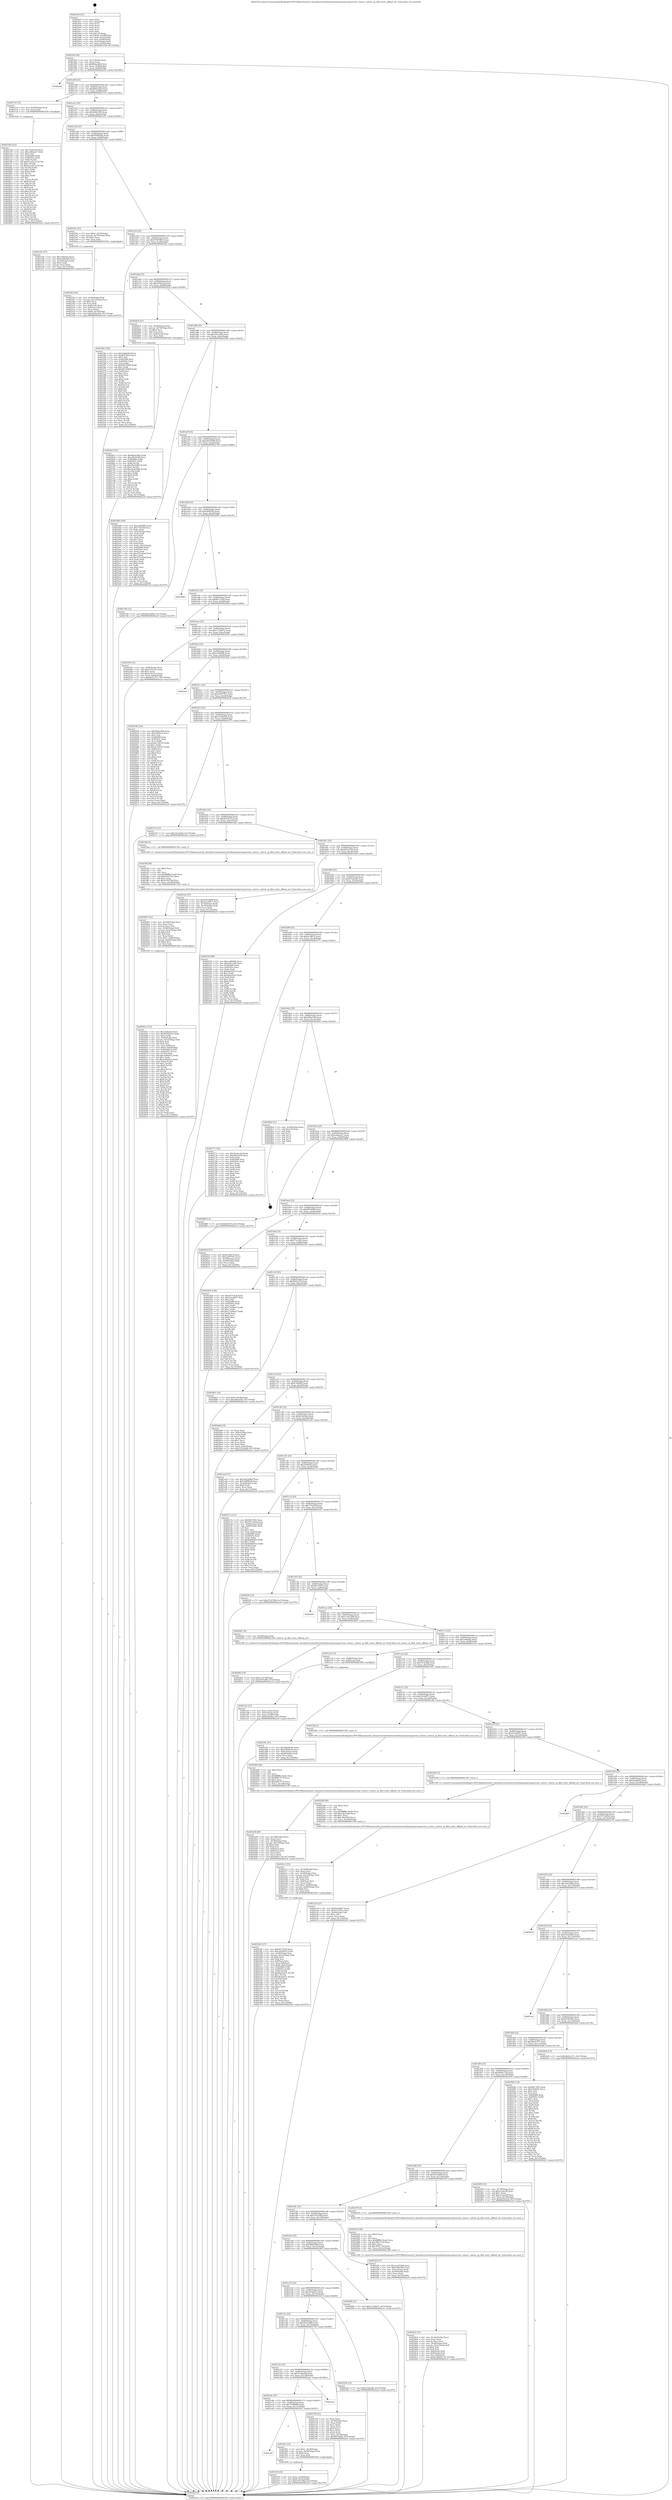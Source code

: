 digraph "0x4019c0" {
  label = "0x4019c0 (/mnt/c/Users/mathe/Desktop/tcc/POCII/binaries/extr_linuxdriversnetethernetmellanoxmlxswspectrum_router.c_mlxsw_sp_fib4_entry_offload_set_Final-ollvm.out::main(0))"
  labelloc = "t"
  node[shape=record]

  Entry [label="",width=0.3,height=0.3,shape=circle,fillcolor=black,style=filled]
  "0x4019ef" [label="{
     0x4019ef [26]\l
     | [instrs]\l
     &nbsp;&nbsp;0x4019ef \<+3\>: mov -0x7c(%rbp),%eax\l
     &nbsp;&nbsp;0x4019f2 \<+2\>: mov %eax,%ecx\l
     &nbsp;&nbsp;0x4019f4 \<+6\>: sub $0x86dae464,%ecx\l
     &nbsp;&nbsp;0x4019fa \<+3\>: mov %eax,-0x80(%rbp)\l
     &nbsp;&nbsp;0x4019fd \<+6\>: mov %ecx,-0x84(%rbp)\l
     &nbsp;&nbsp;0x401a03 \<+6\>: je 0000000000402a05 \<main+0x1045\>\l
  }"]
  "0x402a05" [label="{
     0x402a05\l
  }", style=dashed]
  "0x401a09" [label="{
     0x401a09 [25]\l
     | [instrs]\l
     &nbsp;&nbsp;0x401a09 \<+5\>: jmp 0000000000401a0e \<main+0x4e\>\l
     &nbsp;&nbsp;0x401a0e \<+3\>: mov -0x80(%rbp),%eax\l
     &nbsp;&nbsp;0x401a11 \<+5\>: sub $0x8b0cbe92,%eax\l
     &nbsp;&nbsp;0x401a16 \<+6\>: mov %eax,-0x88(%rbp)\l
     &nbsp;&nbsp;0x401a1c \<+6\>: je 00000000004027c4 \<main+0xe04\>\l
  }"]
  Exit [label="",width=0.3,height=0.3,shape=circle,fillcolor=black,style=filled,peripheries=2]
  "0x4027c4" [label="{
     0x4027c4 [12]\l
     | [instrs]\l
     &nbsp;&nbsp;0x4027c4 \<+4\>: mov -0x58(%rbp),%rax\l
     &nbsp;&nbsp;0x4027c8 \<+3\>: mov %rax,%rdi\l
     &nbsp;&nbsp;0x4027cb \<+5\>: call 0000000000401030 \<free@plt\>\l
     | [calls]\l
     &nbsp;&nbsp;0x401030 \{1\} (unknown)\l
  }"]
  "0x401a22" [label="{
     0x401a22 [25]\l
     | [instrs]\l
     &nbsp;&nbsp;0x401a22 \<+5\>: jmp 0000000000401a27 \<main+0x67\>\l
     &nbsp;&nbsp;0x401a27 \<+3\>: mov -0x80(%rbp),%eax\l
     &nbsp;&nbsp;0x401a2a \<+5\>: sub $0x8d0415f9,%eax\l
     &nbsp;&nbsp;0x401a2f \<+6\>: mov %eax,-0x8c(%rbp)\l
     &nbsp;&nbsp;0x401a35 \<+6\>: je 0000000000401e91 \<main+0x4d1\>\l
  }"]
  "0x4027d0" [label="{
     0x4027d0 [152]\l
     | [instrs]\l
     &nbsp;&nbsp;0x4027d0 \<+5\>: mov $0x7be6acdd,%ecx\l
     &nbsp;&nbsp;0x4027d5 \<+5\>: mov $0xea8baaa7,%edx\l
     &nbsp;&nbsp;0x4027da \<+3\>: mov $0x1,%sil\l
     &nbsp;&nbsp;0x4027dd \<+8\>: mov 0x405084,%r8d\l
     &nbsp;&nbsp;0x4027e5 \<+8\>: mov 0x40505c,%r9d\l
     &nbsp;&nbsp;0x4027ed \<+3\>: mov %r8d,%r10d\l
     &nbsp;&nbsp;0x4027f0 \<+7\>: add $0xb1ca2b7a,%r10d\l
     &nbsp;&nbsp;0x4027f7 \<+4\>: sub $0x1,%r10d\l
     &nbsp;&nbsp;0x4027fb \<+7\>: sub $0xb1ca2b7a,%r10d\l
     &nbsp;&nbsp;0x402802 \<+4\>: imul %r10d,%r8d\l
     &nbsp;&nbsp;0x402806 \<+4\>: and $0x1,%r8d\l
     &nbsp;&nbsp;0x40280a \<+4\>: cmp $0x0,%r8d\l
     &nbsp;&nbsp;0x40280e \<+4\>: sete %r11b\l
     &nbsp;&nbsp;0x402812 \<+4\>: cmp $0xa,%r9d\l
     &nbsp;&nbsp;0x402816 \<+3\>: setl %bl\l
     &nbsp;&nbsp;0x402819 \<+3\>: mov %r11b,%r14b\l
     &nbsp;&nbsp;0x40281c \<+4\>: xor $0xff,%r14b\l
     &nbsp;&nbsp;0x402820 \<+3\>: mov %bl,%r15b\l
     &nbsp;&nbsp;0x402823 \<+4\>: xor $0xff,%r15b\l
     &nbsp;&nbsp;0x402827 \<+4\>: xor $0x0,%sil\l
     &nbsp;&nbsp;0x40282b \<+3\>: mov %r14b,%r12b\l
     &nbsp;&nbsp;0x40282e \<+4\>: and $0x0,%r12b\l
     &nbsp;&nbsp;0x402832 \<+3\>: and %sil,%r11b\l
     &nbsp;&nbsp;0x402835 \<+3\>: mov %r15b,%r13b\l
     &nbsp;&nbsp;0x402838 \<+4\>: and $0x0,%r13b\l
     &nbsp;&nbsp;0x40283c \<+3\>: and %sil,%bl\l
     &nbsp;&nbsp;0x40283f \<+3\>: or %r11b,%r12b\l
     &nbsp;&nbsp;0x402842 \<+3\>: or %bl,%r13b\l
     &nbsp;&nbsp;0x402845 \<+3\>: xor %r13b,%r12b\l
     &nbsp;&nbsp;0x402848 \<+3\>: or %r15b,%r14b\l
     &nbsp;&nbsp;0x40284b \<+4\>: xor $0xff,%r14b\l
     &nbsp;&nbsp;0x40284f \<+4\>: or $0x0,%sil\l
     &nbsp;&nbsp;0x402853 \<+3\>: and %sil,%r14b\l
     &nbsp;&nbsp;0x402856 \<+3\>: or %r14b,%r12b\l
     &nbsp;&nbsp;0x402859 \<+4\>: test $0x1,%r12b\l
     &nbsp;&nbsp;0x40285d \<+3\>: cmovne %edx,%ecx\l
     &nbsp;&nbsp;0x402860 \<+3\>: mov %ecx,-0x7c(%rbp)\l
     &nbsp;&nbsp;0x402863 \<+5\>: jmp 0000000000402a3f \<main+0x107f\>\l
  }"]
  "0x401e91" [label="{
     0x401e91 [27]\l
     | [instrs]\l
     &nbsp;&nbsp;0x401e91 \<+5\>: mov $0x1efbf2d2,%eax\l
     &nbsp;&nbsp;0x401e96 \<+5\>: mov $0x41642b60,%ecx\l
     &nbsp;&nbsp;0x401e9b \<+3\>: mov -0x34(%rbp),%edx\l
     &nbsp;&nbsp;0x401e9e \<+3\>: cmp $0x2,%edx\l
     &nbsp;&nbsp;0x401ea1 \<+3\>: cmovne %ecx,%eax\l
     &nbsp;&nbsp;0x401ea4 \<+3\>: mov %eax,-0x7c(%rbp)\l
     &nbsp;&nbsp;0x401ea7 \<+5\>: jmp 0000000000402a3f \<main+0x107f\>\l
  }"]
  "0x401a3b" [label="{
     0x401a3b [25]\l
     | [instrs]\l
     &nbsp;&nbsp;0x401a3b \<+5\>: jmp 0000000000401a40 \<main+0x80\>\l
     &nbsp;&nbsp;0x401a40 \<+3\>: mov -0x80(%rbp),%eax\l
     &nbsp;&nbsp;0x401a43 \<+5\>: sub $0x95006c0a,%eax\l
     &nbsp;&nbsp;0x401a48 \<+6\>: mov %eax,-0x90(%rbp)\l
     &nbsp;&nbsp;0x401a4e \<+6\>: je 000000000040239c \<main+0x9dc\>\l
  }"]
  "0x402a3f" [label="{
     0x402a3f [5]\l
     | [instrs]\l
     &nbsp;&nbsp;0x402a3f \<+5\>: jmp 00000000004019ef \<main+0x2f\>\l
  }"]
  "0x4019c0" [label="{
     0x4019c0 [47]\l
     | [instrs]\l
     &nbsp;&nbsp;0x4019c0 \<+1\>: push %rbp\l
     &nbsp;&nbsp;0x4019c1 \<+3\>: mov %rsp,%rbp\l
     &nbsp;&nbsp;0x4019c4 \<+2\>: push %r15\l
     &nbsp;&nbsp;0x4019c6 \<+2\>: push %r14\l
     &nbsp;&nbsp;0x4019c8 \<+2\>: push %r13\l
     &nbsp;&nbsp;0x4019ca \<+2\>: push %r12\l
     &nbsp;&nbsp;0x4019cc \<+1\>: push %rbx\l
     &nbsp;&nbsp;0x4019cd \<+7\>: sub $0x138,%rsp\l
     &nbsp;&nbsp;0x4019d4 \<+7\>: movl $0x0,-0x38(%rbp)\l
     &nbsp;&nbsp;0x4019db \<+3\>: mov %edi,-0x3c(%rbp)\l
     &nbsp;&nbsp;0x4019de \<+4\>: mov %rsi,-0x48(%rbp)\l
     &nbsp;&nbsp;0x4019e2 \<+3\>: mov -0x3c(%rbp),%edi\l
     &nbsp;&nbsp;0x4019e5 \<+3\>: mov %edi,-0x34(%rbp)\l
     &nbsp;&nbsp;0x4019e8 \<+7\>: movl $0x8d0415f9,-0x7c(%rbp)\l
  }"]
  "0x4026e3" [label="{
     0x4026e3 [97]\l
     | [instrs]\l
     &nbsp;&nbsp;0x4026e3 \<+5\>: mov $0x86dae464,%edx\l
     &nbsp;&nbsp;0x4026e8 \<+5\>: mov $0xa9b39398,%esi\l
     &nbsp;&nbsp;0x4026ed \<+8\>: mov 0x405084,%r8d\l
     &nbsp;&nbsp;0x4026f5 \<+8\>: mov 0x40505c,%r9d\l
     &nbsp;&nbsp;0x4026fd \<+3\>: mov %r8d,%r10d\l
     &nbsp;&nbsp;0x402700 \<+7\>: sub $0x29c6168b,%r10d\l
     &nbsp;&nbsp;0x402707 \<+4\>: sub $0x1,%r10d\l
     &nbsp;&nbsp;0x40270b \<+7\>: add $0x29c6168b,%r10d\l
     &nbsp;&nbsp;0x402712 \<+4\>: imul %r10d,%r8d\l
     &nbsp;&nbsp;0x402716 \<+4\>: and $0x1,%r8d\l
     &nbsp;&nbsp;0x40271a \<+4\>: cmp $0x0,%r8d\l
     &nbsp;&nbsp;0x40271e \<+4\>: sete %r11b\l
     &nbsp;&nbsp;0x402722 \<+4\>: cmp $0xa,%r9d\l
     &nbsp;&nbsp;0x402726 \<+3\>: setl %bl\l
     &nbsp;&nbsp;0x402729 \<+3\>: mov %r11b,%r14b\l
     &nbsp;&nbsp;0x40272c \<+3\>: and %bl,%r14b\l
     &nbsp;&nbsp;0x40272f \<+3\>: xor %bl,%r11b\l
     &nbsp;&nbsp;0x402732 \<+3\>: or %r11b,%r14b\l
     &nbsp;&nbsp;0x402735 \<+4\>: test $0x1,%r14b\l
     &nbsp;&nbsp;0x402739 \<+3\>: cmovne %esi,%edx\l
     &nbsp;&nbsp;0x40273c \<+3\>: mov %edx,-0x7c(%rbp)\l
     &nbsp;&nbsp;0x40273f \<+5\>: jmp 0000000000402a3f \<main+0x107f\>\l
  }"]
  "0x40239c" [label="{
     0x40239c [23]\l
     | [instrs]\l
     &nbsp;&nbsp;0x40239c \<+7\>: movl $0x1,-0x70(%rbp)\l
     &nbsp;&nbsp;0x4023a3 \<+4\>: movslq -0x70(%rbp),%rax\l
     &nbsp;&nbsp;0x4023a7 \<+4\>: shl $0x2,%rax\l
     &nbsp;&nbsp;0x4023ab \<+3\>: mov %rax,%rdi\l
     &nbsp;&nbsp;0x4023ae \<+5\>: call 0000000000401050 \<malloc@plt\>\l
     | [calls]\l
     &nbsp;&nbsp;0x401050 \{1\} (unknown)\l
  }"]
  "0x401a54" [label="{
     0x401a54 [25]\l
     | [instrs]\l
     &nbsp;&nbsp;0x401a54 \<+5\>: jmp 0000000000401a59 \<main+0x99\>\l
     &nbsp;&nbsp;0x401a59 \<+3\>: mov -0x80(%rbp),%eax\l
     &nbsp;&nbsp;0x401a5c \<+5\>: sub $0x97867805,%eax\l
     &nbsp;&nbsp;0x401a61 \<+6\>: mov %eax,-0x94(%rbp)\l
     &nbsp;&nbsp;0x401a67 \<+6\>: je 0000000000401f4a \<main+0x58a\>\l
  }"]
  "0x40260a" [label="{
     0x40260a [19]\l
     | [instrs]\l
     &nbsp;&nbsp;0x40260a \<+7\>: movl $0x0,-0x78(%rbp)\l
     &nbsp;&nbsp;0x402611 \<+7\>: movl $0xf4f74d96,-0x7c(%rbp)\l
     &nbsp;&nbsp;0x402618 \<+5\>: jmp 0000000000402a3f \<main+0x107f\>\l
  }"]
  "0x401f4a" [label="{
     0x401f4a [144]\l
     | [instrs]\l
     &nbsp;&nbsp;0x401f4a \<+5\>: mov $0x2da8a9cf,%eax\l
     &nbsp;&nbsp;0x401f4f \<+5\>: mov $0xd057621f,%ecx\l
     &nbsp;&nbsp;0x401f54 \<+2\>: mov $0x1,%dl\l
     &nbsp;&nbsp;0x401f56 \<+7\>: mov 0x405084,%esi\l
     &nbsp;&nbsp;0x401f5d \<+7\>: mov 0x40505c,%edi\l
     &nbsp;&nbsp;0x401f64 \<+3\>: mov %esi,%r8d\l
     &nbsp;&nbsp;0x401f67 \<+7\>: sub $0x58274996,%r8d\l
     &nbsp;&nbsp;0x401f6e \<+4\>: sub $0x1,%r8d\l
     &nbsp;&nbsp;0x401f72 \<+7\>: add $0x58274996,%r8d\l
     &nbsp;&nbsp;0x401f79 \<+4\>: imul %r8d,%esi\l
     &nbsp;&nbsp;0x401f7d \<+3\>: and $0x1,%esi\l
     &nbsp;&nbsp;0x401f80 \<+3\>: cmp $0x0,%esi\l
     &nbsp;&nbsp;0x401f83 \<+4\>: sete %r9b\l
     &nbsp;&nbsp;0x401f87 \<+3\>: cmp $0xa,%edi\l
     &nbsp;&nbsp;0x401f8a \<+4\>: setl %r10b\l
     &nbsp;&nbsp;0x401f8e \<+3\>: mov %r9b,%r11b\l
     &nbsp;&nbsp;0x401f91 \<+4\>: xor $0xff,%r11b\l
     &nbsp;&nbsp;0x401f95 \<+3\>: mov %r10b,%bl\l
     &nbsp;&nbsp;0x401f98 \<+3\>: xor $0xff,%bl\l
     &nbsp;&nbsp;0x401f9b \<+3\>: xor $0x0,%dl\l
     &nbsp;&nbsp;0x401f9e \<+3\>: mov %r11b,%r14b\l
     &nbsp;&nbsp;0x401fa1 \<+4\>: and $0x0,%r14b\l
     &nbsp;&nbsp;0x401fa5 \<+3\>: and %dl,%r9b\l
     &nbsp;&nbsp;0x401fa8 \<+3\>: mov %bl,%r15b\l
     &nbsp;&nbsp;0x401fab \<+4\>: and $0x0,%r15b\l
     &nbsp;&nbsp;0x401faf \<+3\>: and %dl,%r10b\l
     &nbsp;&nbsp;0x401fb2 \<+3\>: or %r9b,%r14b\l
     &nbsp;&nbsp;0x401fb5 \<+3\>: or %r10b,%r15b\l
     &nbsp;&nbsp;0x401fb8 \<+3\>: xor %r15b,%r14b\l
     &nbsp;&nbsp;0x401fbb \<+3\>: or %bl,%r11b\l
     &nbsp;&nbsp;0x401fbe \<+4\>: xor $0xff,%r11b\l
     &nbsp;&nbsp;0x401fc2 \<+3\>: or $0x0,%dl\l
     &nbsp;&nbsp;0x401fc5 \<+3\>: and %dl,%r11b\l
     &nbsp;&nbsp;0x401fc8 \<+3\>: or %r11b,%r14b\l
     &nbsp;&nbsp;0x401fcb \<+4\>: test $0x1,%r14b\l
     &nbsp;&nbsp;0x401fcf \<+3\>: cmovne %ecx,%eax\l
     &nbsp;&nbsp;0x401fd2 \<+3\>: mov %eax,-0x7c(%rbp)\l
     &nbsp;&nbsp;0x401fd5 \<+5\>: jmp 0000000000402a3f \<main+0x107f\>\l
  }"]
  "0x401a6d" [label="{
     0x401a6d [25]\l
     | [instrs]\l
     &nbsp;&nbsp;0x401a6d \<+5\>: jmp 0000000000401a72 \<main+0xb2\>\l
     &nbsp;&nbsp;0x401a72 \<+3\>: mov -0x80(%rbp),%eax\l
     &nbsp;&nbsp;0x401a75 \<+5\>: sub $0xa5845ccf,%eax\l
     &nbsp;&nbsp;0x401a7a \<+6\>: mov %eax,-0x98(%rbp)\l
     &nbsp;&nbsp;0x401a80 \<+6\>: je 00000000004026c8 \<main+0xd08\>\l
  }"]
  "0x4024a5" [label="{
     0x4024a5 [51]\l
     | [instrs]\l
     &nbsp;&nbsp;0x4024a5 \<+6\>: mov -0x14c(%rbp),%ecx\l
     &nbsp;&nbsp;0x4024ab \<+3\>: imul %eax,%ecx\l
     &nbsp;&nbsp;0x4024ae \<+3\>: movslq %ecx,%rsi\l
     &nbsp;&nbsp;0x4024b1 \<+4\>: mov -0x58(%rbp),%rdi\l
     &nbsp;&nbsp;0x4024b5 \<+4\>: movslq -0x5c(%rbp),%r8\l
     &nbsp;&nbsp;0x4024b9 \<+4\>: shl $0x4,%r8\l
     &nbsp;&nbsp;0x4024bd \<+3\>: add %r8,%rdi\l
     &nbsp;&nbsp;0x4024c0 \<+4\>: mov 0x8(%rdi),%rdi\l
     &nbsp;&nbsp;0x4024c4 \<+4\>: mov 0x8(%rdi),%rdi\l
     &nbsp;&nbsp;0x4024c8 \<+4\>: mov %rsi,0x8(%rdi)\l
     &nbsp;&nbsp;0x4024cc \<+7\>: movl $0xfc3f0b90,-0x7c(%rbp)\l
     &nbsp;&nbsp;0x4024d3 \<+5\>: jmp 0000000000402a3f \<main+0x107f\>\l
  }"]
  "0x4026c8" [label="{
     0x4026c8 [27]\l
     | [instrs]\l
     &nbsp;&nbsp;0x4026c8 \<+4\>: mov -0x58(%rbp),%rax\l
     &nbsp;&nbsp;0x4026cc \<+4\>: movslq -0x78(%rbp),%rcx\l
     &nbsp;&nbsp;0x4026d0 \<+4\>: shl $0x4,%rcx\l
     &nbsp;&nbsp;0x4026d4 \<+3\>: add %rcx,%rax\l
     &nbsp;&nbsp;0x4026d7 \<+4\>: mov 0x8(%rax),%rax\l
     &nbsp;&nbsp;0x4026db \<+3\>: mov %rax,%rdi\l
     &nbsp;&nbsp;0x4026de \<+5\>: call 0000000000401030 \<free@plt\>\l
     | [calls]\l
     &nbsp;&nbsp;0x401030 \{1\} (unknown)\l
  }"]
  "0x401a86" [label="{
     0x401a86 [25]\l
     | [instrs]\l
     &nbsp;&nbsp;0x401a86 \<+5\>: jmp 0000000000401a8b \<main+0xcb\>\l
     &nbsp;&nbsp;0x401a8b \<+3\>: mov -0x80(%rbp),%eax\l
     &nbsp;&nbsp;0x401a8e \<+5\>: sub $0xa5f1a39d,%eax\l
     &nbsp;&nbsp;0x401a93 \<+6\>: mov %eax,-0x9c(%rbp)\l
     &nbsp;&nbsp;0x401a99 \<+6\>: je 0000000000402588 \<main+0xbc8\>\l
  }"]
  "0x40247d" [label="{
     0x40247d [40]\l
     | [instrs]\l
     &nbsp;&nbsp;0x40247d \<+5\>: mov $0x2,%ecx\l
     &nbsp;&nbsp;0x402482 \<+1\>: cltd\l
     &nbsp;&nbsp;0x402483 \<+2\>: idiv %ecx\l
     &nbsp;&nbsp;0x402485 \<+6\>: imul $0xfffffffe,%edx,%ecx\l
     &nbsp;&nbsp;0x40248b \<+6\>: sub $0x3f65175d,%ecx\l
     &nbsp;&nbsp;0x402491 \<+3\>: add $0x1,%ecx\l
     &nbsp;&nbsp;0x402494 \<+6\>: add $0x3f65175d,%ecx\l
     &nbsp;&nbsp;0x40249a \<+6\>: mov %ecx,-0x14c(%rbp)\l
     &nbsp;&nbsp;0x4024a0 \<+5\>: call 0000000000401160 \<next_i\>\l
     | [calls]\l
     &nbsp;&nbsp;0x401160 \{1\} (/mnt/c/Users/mathe/Desktop/tcc/POCII/binaries/extr_linuxdriversnetethernetmellanoxmlxswspectrum_router.c_mlxsw_sp_fib4_entry_offload_set_Final-ollvm.out::next_i)\l
  }"]
  "0x402588" [label="{
     0x402588 [109]\l
     | [instrs]\l
     &nbsp;&nbsp;0x402588 \<+5\>: mov $0xccf4640b,%eax\l
     &nbsp;&nbsp;0x40258d \<+5\>: mov $0x77be92f,%ecx\l
     &nbsp;&nbsp;0x402592 \<+2\>: xor %edx,%edx\l
     &nbsp;&nbsp;0x402594 \<+3\>: mov -0x5c(%rbp),%esi\l
     &nbsp;&nbsp;0x402597 \<+2\>: mov %edx,%edi\l
     &nbsp;&nbsp;0x402599 \<+2\>: sub %esi,%edi\l
     &nbsp;&nbsp;0x40259b \<+2\>: mov %edx,%esi\l
     &nbsp;&nbsp;0x40259d \<+3\>: sub $0x1,%esi\l
     &nbsp;&nbsp;0x4025a0 \<+2\>: add %esi,%edi\l
     &nbsp;&nbsp;0x4025a2 \<+2\>: sub %edi,%edx\l
     &nbsp;&nbsp;0x4025a4 \<+3\>: mov %edx,-0x5c(%rbp)\l
     &nbsp;&nbsp;0x4025a7 \<+7\>: mov 0x405084,%edx\l
     &nbsp;&nbsp;0x4025ae \<+7\>: mov 0x40505c,%esi\l
     &nbsp;&nbsp;0x4025b5 \<+2\>: mov %edx,%edi\l
     &nbsp;&nbsp;0x4025b7 \<+6\>: sub $0x1872a0a6,%edi\l
     &nbsp;&nbsp;0x4025bd \<+3\>: sub $0x1,%edi\l
     &nbsp;&nbsp;0x4025c0 \<+6\>: add $0x1872a0a6,%edi\l
     &nbsp;&nbsp;0x4025c6 \<+3\>: imul %edi,%edx\l
     &nbsp;&nbsp;0x4025c9 \<+3\>: and $0x1,%edx\l
     &nbsp;&nbsp;0x4025cc \<+3\>: cmp $0x0,%edx\l
     &nbsp;&nbsp;0x4025cf \<+4\>: sete %r8b\l
     &nbsp;&nbsp;0x4025d3 \<+3\>: cmp $0xa,%esi\l
     &nbsp;&nbsp;0x4025d6 \<+4\>: setl %r9b\l
     &nbsp;&nbsp;0x4025da \<+3\>: mov %r8b,%r10b\l
     &nbsp;&nbsp;0x4025dd \<+3\>: and %r9b,%r10b\l
     &nbsp;&nbsp;0x4025e0 \<+3\>: xor %r9b,%r8b\l
     &nbsp;&nbsp;0x4025e3 \<+3\>: or %r8b,%r10b\l
     &nbsp;&nbsp;0x4025e6 \<+4\>: test $0x1,%r10b\l
     &nbsp;&nbsp;0x4025ea \<+3\>: cmovne %ecx,%eax\l
     &nbsp;&nbsp;0x4025ed \<+3\>: mov %eax,-0x7c(%rbp)\l
     &nbsp;&nbsp;0x4025f0 \<+5\>: jmp 0000000000402a3f \<main+0x107f\>\l
  }"]
  "0x401a9f" [label="{
     0x401a9f [25]\l
     | [instrs]\l
     &nbsp;&nbsp;0x401a9f \<+5\>: jmp 0000000000401aa4 \<main+0xe4\>\l
     &nbsp;&nbsp;0x401aa4 \<+3\>: mov -0x80(%rbp),%eax\l
     &nbsp;&nbsp;0x401aa7 \<+5\>: sub $0xa9b39398,%eax\l
     &nbsp;&nbsp;0x401aac \<+6\>: mov %eax,-0xa0(%rbp)\l
     &nbsp;&nbsp;0x401ab2 \<+6\>: je 0000000000402744 \<main+0xd84\>\l
  }"]
  "0x402428" [label="{
     0x402428 [49]\l
     | [instrs]\l
     &nbsp;&nbsp;0x402428 \<+6\>: mov -0x148(%rbp),%ecx\l
     &nbsp;&nbsp;0x40242e \<+3\>: imul %eax,%ecx\l
     &nbsp;&nbsp;0x402431 \<+4\>: mov -0x58(%rbp),%rsi\l
     &nbsp;&nbsp;0x402435 \<+4\>: movslq -0x5c(%rbp),%rdi\l
     &nbsp;&nbsp;0x402439 \<+4\>: shl $0x4,%rdi\l
     &nbsp;&nbsp;0x40243d \<+3\>: add %rdi,%rsi\l
     &nbsp;&nbsp;0x402440 \<+4\>: mov 0x8(%rsi),%rsi\l
     &nbsp;&nbsp;0x402444 \<+4\>: mov 0x8(%rsi),%rsi\l
     &nbsp;&nbsp;0x402448 \<+3\>: mov (%rsi),%rsi\l
     &nbsp;&nbsp;0x40244b \<+2\>: mov %ecx,(%rsi)\l
     &nbsp;&nbsp;0x40244d \<+7\>: movl $0x4d05c7c8,-0x7c(%rbp)\l
     &nbsp;&nbsp;0x402454 \<+5\>: jmp 0000000000402a3f \<main+0x107f\>\l
  }"]
  "0x402744" [label="{
     0x402744 [12]\l
     | [instrs]\l
     &nbsp;&nbsp;0x402744 \<+7\>: movl $0x68352d06,-0x7c(%rbp)\l
     &nbsp;&nbsp;0x40274b \<+5\>: jmp 0000000000402a3f \<main+0x107f\>\l
  }"]
  "0x401ab8" [label="{
     0x401ab8 [25]\l
     | [instrs]\l
     &nbsp;&nbsp;0x401ab8 \<+5\>: jmp 0000000000401abd \<main+0xfd\>\l
     &nbsp;&nbsp;0x401abd \<+3\>: mov -0x80(%rbp),%eax\l
     &nbsp;&nbsp;0x401ac0 \<+5\>: sub $0xaf00f39e,%eax\l
     &nbsp;&nbsp;0x401ac5 \<+6\>: mov %eax,-0xa4(%rbp)\l
     &nbsp;&nbsp;0x401acb \<+6\>: je 0000000000402880 \<main+0xec0\>\l
  }"]
  "0x402400" [label="{
     0x402400 [40]\l
     | [instrs]\l
     &nbsp;&nbsp;0x402400 \<+5\>: mov $0x2,%ecx\l
     &nbsp;&nbsp;0x402405 \<+1\>: cltd\l
     &nbsp;&nbsp;0x402406 \<+2\>: idiv %ecx\l
     &nbsp;&nbsp;0x402408 \<+6\>: imul $0xfffffffe,%edx,%ecx\l
     &nbsp;&nbsp;0x40240e \<+6\>: sub $0x89913778,%ecx\l
     &nbsp;&nbsp;0x402414 \<+3\>: add $0x1,%ecx\l
     &nbsp;&nbsp;0x402417 \<+6\>: add $0x89913778,%ecx\l
     &nbsp;&nbsp;0x40241d \<+6\>: mov %ecx,-0x148(%rbp)\l
     &nbsp;&nbsp;0x402423 \<+5\>: call 0000000000401160 \<next_i\>\l
     | [calls]\l
     &nbsp;&nbsp;0x401160 \{1\} (/mnt/c/Users/mathe/Desktop/tcc/POCII/binaries/extr_linuxdriversnetethernetmellanoxmlxswspectrum_router.c_mlxsw_sp_fib4_entry_offload_set_Final-ollvm.out::next_i)\l
  }"]
  "0x402880" [label="{
     0x402880\l
  }", style=dashed]
  "0x401ad1" [label="{
     0x401ad1 [25]\l
     | [instrs]\l
     &nbsp;&nbsp;0x401ad1 \<+5\>: jmp 0000000000401ad6 \<main+0x116\>\l
     &nbsp;&nbsp;0x401ad6 \<+3\>: mov -0x80(%rbp),%eax\l
     &nbsp;&nbsp;0x401ad9 \<+5\>: sub $0xb6713fc8,%eax\l
     &nbsp;&nbsp;0x401ade \<+6\>: mov %eax,-0xa8(%rbp)\l
     &nbsp;&nbsp;0x401ae4 \<+6\>: je 000000000040294d \<main+0xf8d\>\l
  }"]
  "0x4023b3" [label="{
     0x4023b3 [45]\l
     | [instrs]\l
     &nbsp;&nbsp;0x4023b3 \<+4\>: mov -0x58(%rbp),%rdi\l
     &nbsp;&nbsp;0x4023b7 \<+4\>: movslq -0x5c(%rbp),%rcx\l
     &nbsp;&nbsp;0x4023bb \<+4\>: shl $0x4,%rcx\l
     &nbsp;&nbsp;0x4023bf \<+3\>: add %rcx,%rdi\l
     &nbsp;&nbsp;0x4023c2 \<+4\>: mov 0x8(%rdi),%rcx\l
     &nbsp;&nbsp;0x4023c6 \<+4\>: mov 0x8(%rcx),%rcx\l
     &nbsp;&nbsp;0x4023ca \<+3\>: mov %rax,(%rcx)\l
     &nbsp;&nbsp;0x4023cd \<+7\>: movl $0x0,-0x74(%rbp)\l
     &nbsp;&nbsp;0x4023d4 \<+7\>: movl $0xd293c016,-0x7c(%rbp)\l
     &nbsp;&nbsp;0x4023db \<+5\>: jmp 0000000000402a3f \<main+0x107f\>\l
  }"]
  "0x40294d" [label="{
     0x40294d\l
  }", style=dashed]
  "0x401aea" [label="{
     0x401aea [25]\l
     | [instrs]\l
     &nbsp;&nbsp;0x401aea \<+5\>: jmp 0000000000401aef \<main+0x12f\>\l
     &nbsp;&nbsp;0x401aef \<+3\>: mov -0x80(%rbp),%eax\l
     &nbsp;&nbsp;0x401af2 \<+5\>: sub $0xc3728d73,%eax\l
     &nbsp;&nbsp;0x401af7 \<+6\>: mov %eax,-0xac(%rbp)\l
     &nbsp;&nbsp;0x401afd \<+6\>: je 0000000000402505 \<main+0xb45\>\l
  }"]
  "0x4022f6" [label="{
     0x4022f6 [127]\l
     | [instrs]\l
     &nbsp;&nbsp;0x4022f6 \<+5\>: mov $0xb6713fc8,%ecx\l
     &nbsp;&nbsp;0x4022fb \<+5\>: mov $0xce05b03d,%edx\l
     &nbsp;&nbsp;0x402300 \<+4\>: mov -0x58(%rbp),%rsi\l
     &nbsp;&nbsp;0x402304 \<+4\>: movslq -0x5c(%rbp),%rdi\l
     &nbsp;&nbsp;0x402308 \<+4\>: shl $0x4,%rdi\l
     &nbsp;&nbsp;0x40230c \<+3\>: add %rdi,%rsi\l
     &nbsp;&nbsp;0x40230f \<+4\>: mov 0x8(%rsi),%rsi\l
     &nbsp;&nbsp;0x402313 \<+4\>: mov %rax,0x8(%rsi)\l
     &nbsp;&nbsp;0x402317 \<+7\>: movl $0x0,-0x6c(%rbp)\l
     &nbsp;&nbsp;0x40231e \<+8\>: mov 0x405084,%r8d\l
     &nbsp;&nbsp;0x402326 \<+8\>: mov 0x40505c,%r9d\l
     &nbsp;&nbsp;0x40232e \<+3\>: mov %r8d,%r10d\l
     &nbsp;&nbsp;0x402331 \<+7\>: add $0xd4e0e031,%r10d\l
     &nbsp;&nbsp;0x402338 \<+4\>: sub $0x1,%r10d\l
     &nbsp;&nbsp;0x40233c \<+7\>: sub $0xd4e0e031,%r10d\l
     &nbsp;&nbsp;0x402343 \<+4\>: imul %r10d,%r8d\l
     &nbsp;&nbsp;0x402347 \<+4\>: and $0x1,%r8d\l
     &nbsp;&nbsp;0x40234b \<+4\>: cmp $0x0,%r8d\l
     &nbsp;&nbsp;0x40234f \<+4\>: sete %r11b\l
     &nbsp;&nbsp;0x402353 \<+4\>: cmp $0xa,%r9d\l
     &nbsp;&nbsp;0x402357 \<+3\>: setl %bl\l
     &nbsp;&nbsp;0x40235a \<+3\>: mov %r11b,%r14b\l
     &nbsp;&nbsp;0x40235d \<+3\>: and %bl,%r14b\l
     &nbsp;&nbsp;0x402360 \<+3\>: xor %bl,%r11b\l
     &nbsp;&nbsp;0x402363 \<+3\>: or %r11b,%r14b\l
     &nbsp;&nbsp;0x402366 \<+4\>: test $0x1,%r14b\l
     &nbsp;&nbsp;0x40236a \<+3\>: cmovne %edx,%ecx\l
     &nbsp;&nbsp;0x40236d \<+3\>: mov %ecx,-0x7c(%rbp)\l
     &nbsp;&nbsp;0x402370 \<+5\>: jmp 0000000000402a3f \<main+0x107f\>\l
  }"]
  "0x402505" [label="{
     0x402505 [31]\l
     | [instrs]\l
     &nbsp;&nbsp;0x402505 \<+3\>: mov -0x64(%rbp),%eax\l
     &nbsp;&nbsp;0x402508 \<+5\>: add $0xdc76c21e,%eax\l
     &nbsp;&nbsp;0x40250d \<+3\>: add $0x1,%eax\l
     &nbsp;&nbsp;0x402510 \<+5\>: sub $0xdc76c21e,%eax\l
     &nbsp;&nbsp;0x402515 \<+3\>: mov %eax,-0x64(%rbp)\l
     &nbsp;&nbsp;0x402518 \<+7\>: movl $0x4b43c571,-0x7c(%rbp)\l
     &nbsp;&nbsp;0x40251f \<+5\>: jmp 0000000000402a3f \<main+0x107f\>\l
  }"]
  "0x401b03" [label="{
     0x401b03 [25]\l
     | [instrs]\l
     &nbsp;&nbsp;0x401b03 \<+5\>: jmp 0000000000401b08 \<main+0x148\>\l
     &nbsp;&nbsp;0x401b08 \<+3\>: mov -0x80(%rbp),%eax\l
     &nbsp;&nbsp;0x401b0b \<+5\>: sub $0xccf4640b,%eax\l
     &nbsp;&nbsp;0x401b10 \<+6\>: mov %eax,-0xb0(%rbp)\l
     &nbsp;&nbsp;0x401b16 \<+6\>: je 00000000004029e6 \<main+0x1026\>\l
  }"]
  "0x4022c1" [label="{
     0x4022c1 [53]\l
     | [instrs]\l
     &nbsp;&nbsp;0x4022c1 \<+6\>: mov -0x144(%rbp),%ecx\l
     &nbsp;&nbsp;0x4022c7 \<+3\>: imul %eax,%ecx\l
     &nbsp;&nbsp;0x4022ca \<+4\>: mov -0x58(%rbp),%rsi\l
     &nbsp;&nbsp;0x4022ce \<+4\>: movslq -0x5c(%rbp),%rdi\l
     &nbsp;&nbsp;0x4022d2 \<+4\>: shl $0x4,%rdi\l
     &nbsp;&nbsp;0x4022d6 \<+3\>: add %rdi,%rsi\l
     &nbsp;&nbsp;0x4022d9 \<+4\>: mov 0x8(%rsi),%rsi\l
     &nbsp;&nbsp;0x4022dd \<+2\>: mov %ecx,(%rsi)\l
     &nbsp;&nbsp;0x4022df \<+7\>: movl $0x1,-0x68(%rbp)\l
     &nbsp;&nbsp;0x4022e6 \<+4\>: movslq -0x68(%rbp),%rsi\l
     &nbsp;&nbsp;0x4022ea \<+4\>: shl $0x4,%rsi\l
     &nbsp;&nbsp;0x4022ee \<+3\>: mov %rsi,%rdi\l
     &nbsp;&nbsp;0x4022f1 \<+5\>: call 0000000000401050 \<malloc@plt\>\l
     | [calls]\l
     &nbsp;&nbsp;0x401050 \{1\} (unknown)\l
  }"]
  "0x4029e6" [label="{
     0x4029e6\l
  }", style=dashed]
  "0x401b1c" [label="{
     0x401b1c [25]\l
     | [instrs]\l
     &nbsp;&nbsp;0x401b1c \<+5\>: jmp 0000000000401b21 \<main+0x161\>\l
     &nbsp;&nbsp;0x401b21 \<+3\>: mov -0x80(%rbp),%eax\l
     &nbsp;&nbsp;0x401b24 \<+5\>: sub $0xcd597951,%eax\l
     &nbsp;&nbsp;0x401b29 \<+6\>: mov %eax,-0xb4(%rbp)\l
     &nbsp;&nbsp;0x401b2f \<+6\>: je 0000000000402638 \<main+0xc78\>\l
  }"]
  "0x402299" [label="{
     0x402299 [40]\l
     | [instrs]\l
     &nbsp;&nbsp;0x402299 \<+5\>: mov $0x2,%ecx\l
     &nbsp;&nbsp;0x40229e \<+1\>: cltd\l
     &nbsp;&nbsp;0x40229f \<+2\>: idiv %ecx\l
     &nbsp;&nbsp;0x4022a1 \<+6\>: imul $0xfffffffe,%edx,%ecx\l
     &nbsp;&nbsp;0x4022a7 \<+6\>: add $0xc3ba19a0,%ecx\l
     &nbsp;&nbsp;0x4022ad \<+3\>: add $0x1,%ecx\l
     &nbsp;&nbsp;0x4022b0 \<+6\>: sub $0xc3ba19a0,%ecx\l
     &nbsp;&nbsp;0x4022b6 \<+6\>: mov %ecx,-0x144(%rbp)\l
     &nbsp;&nbsp;0x4022bc \<+5\>: call 0000000000401160 \<next_i\>\l
     | [calls]\l
     &nbsp;&nbsp;0x401160 \{1\} (/mnt/c/Users/mathe/Desktop/tcc/POCII/binaries/extr_linuxdriversnetethernetmellanoxmlxswspectrum_router.c_mlxsw_sp_fib4_entry_offload_set_Final-ollvm.out::next_i)\l
  }"]
  "0x402638" [label="{
     0x402638 [144]\l
     | [instrs]\l
     &nbsp;&nbsp;0x402638 \<+5\>: mov $0x86dae464,%eax\l
     &nbsp;&nbsp;0x40263d \<+5\>: mov $0xa5845ccf,%ecx\l
     &nbsp;&nbsp;0x402642 \<+2\>: mov $0x1,%dl\l
     &nbsp;&nbsp;0x402644 \<+7\>: mov 0x405084,%esi\l
     &nbsp;&nbsp;0x40264b \<+7\>: mov 0x40505c,%edi\l
     &nbsp;&nbsp;0x402652 \<+3\>: mov %esi,%r8d\l
     &nbsp;&nbsp;0x402655 \<+7\>: sub $0xaa736310,%r8d\l
     &nbsp;&nbsp;0x40265c \<+4\>: sub $0x1,%r8d\l
     &nbsp;&nbsp;0x402660 \<+7\>: add $0xaa736310,%r8d\l
     &nbsp;&nbsp;0x402667 \<+4\>: imul %r8d,%esi\l
     &nbsp;&nbsp;0x40266b \<+3\>: and $0x1,%esi\l
     &nbsp;&nbsp;0x40266e \<+3\>: cmp $0x0,%esi\l
     &nbsp;&nbsp;0x402671 \<+4\>: sete %r9b\l
     &nbsp;&nbsp;0x402675 \<+3\>: cmp $0xa,%edi\l
     &nbsp;&nbsp;0x402678 \<+4\>: setl %r10b\l
     &nbsp;&nbsp;0x40267c \<+3\>: mov %r9b,%r11b\l
     &nbsp;&nbsp;0x40267f \<+4\>: xor $0xff,%r11b\l
     &nbsp;&nbsp;0x402683 \<+3\>: mov %r10b,%bl\l
     &nbsp;&nbsp;0x402686 \<+3\>: xor $0xff,%bl\l
     &nbsp;&nbsp;0x402689 \<+3\>: xor $0x1,%dl\l
     &nbsp;&nbsp;0x40268c \<+3\>: mov %r11b,%r14b\l
     &nbsp;&nbsp;0x40268f \<+4\>: and $0xff,%r14b\l
     &nbsp;&nbsp;0x402693 \<+3\>: and %dl,%r9b\l
     &nbsp;&nbsp;0x402696 \<+3\>: mov %bl,%r15b\l
     &nbsp;&nbsp;0x402699 \<+4\>: and $0xff,%r15b\l
     &nbsp;&nbsp;0x40269d \<+3\>: and %dl,%r10b\l
     &nbsp;&nbsp;0x4026a0 \<+3\>: or %r9b,%r14b\l
     &nbsp;&nbsp;0x4026a3 \<+3\>: or %r10b,%r15b\l
     &nbsp;&nbsp;0x4026a6 \<+3\>: xor %r15b,%r14b\l
     &nbsp;&nbsp;0x4026a9 \<+3\>: or %bl,%r11b\l
     &nbsp;&nbsp;0x4026ac \<+4\>: xor $0xff,%r11b\l
     &nbsp;&nbsp;0x4026b0 \<+3\>: or $0x1,%dl\l
     &nbsp;&nbsp;0x4026b3 \<+3\>: and %dl,%r11b\l
     &nbsp;&nbsp;0x4026b6 \<+3\>: or %r11b,%r14b\l
     &nbsp;&nbsp;0x4026b9 \<+4\>: test $0x1,%r14b\l
     &nbsp;&nbsp;0x4026bd \<+3\>: cmovne %ecx,%eax\l
     &nbsp;&nbsp;0x4026c0 \<+3\>: mov %eax,-0x7c(%rbp)\l
     &nbsp;&nbsp;0x4026c3 \<+5\>: jmp 0000000000402a3f \<main+0x107f\>\l
  }"]
  "0x401b35" [label="{
     0x401b35 [25]\l
     | [instrs]\l
     &nbsp;&nbsp;0x401b35 \<+5\>: jmp 0000000000401b3a \<main+0x17a\>\l
     &nbsp;&nbsp;0x401b3a \<+3\>: mov -0x80(%rbp),%eax\l
     &nbsp;&nbsp;0x401b3d \<+5\>: sub $0xce05b03d,%eax\l
     &nbsp;&nbsp;0x401b42 \<+6\>: mov %eax,-0xb8(%rbp)\l
     &nbsp;&nbsp;0x401b48 \<+6\>: je 0000000000402375 \<main+0x9b5\>\l
  }"]
  "0x40203c" [label="{
     0x40203c [172]\l
     | [instrs]\l
     &nbsp;&nbsp;0x40203c \<+5\>: mov $0x2da8a9cf,%ecx\l
     &nbsp;&nbsp;0x402041 \<+5\>: mov $0x46383292,%edx\l
     &nbsp;&nbsp;0x402046 \<+3\>: mov $0x1,%r9b\l
     &nbsp;&nbsp;0x402049 \<+4\>: mov -0x58(%rbp),%rsi\l
     &nbsp;&nbsp;0x40204d \<+4\>: movslq -0x5c(%rbp),%rdi\l
     &nbsp;&nbsp;0x402051 \<+4\>: shl $0x4,%rdi\l
     &nbsp;&nbsp;0x402055 \<+3\>: add %rdi,%rsi\l
     &nbsp;&nbsp;0x402058 \<+4\>: mov %rax,0x8(%rsi)\l
     &nbsp;&nbsp;0x40205c \<+7\>: movl $0x0,-0x64(%rbp)\l
     &nbsp;&nbsp;0x402063 \<+8\>: mov 0x405084,%r10d\l
     &nbsp;&nbsp;0x40206b \<+8\>: mov 0x40505c,%r11d\l
     &nbsp;&nbsp;0x402073 \<+3\>: mov %r10d,%ebx\l
     &nbsp;&nbsp;0x402076 \<+6\>: add $0x5e66a6c2,%ebx\l
     &nbsp;&nbsp;0x40207c \<+3\>: sub $0x1,%ebx\l
     &nbsp;&nbsp;0x40207f \<+6\>: sub $0x5e66a6c2,%ebx\l
     &nbsp;&nbsp;0x402085 \<+4\>: imul %ebx,%r10d\l
     &nbsp;&nbsp;0x402089 \<+4\>: and $0x1,%r10d\l
     &nbsp;&nbsp;0x40208d \<+4\>: cmp $0x0,%r10d\l
     &nbsp;&nbsp;0x402091 \<+4\>: sete %r14b\l
     &nbsp;&nbsp;0x402095 \<+4\>: cmp $0xa,%r11d\l
     &nbsp;&nbsp;0x402099 \<+4\>: setl %r15b\l
     &nbsp;&nbsp;0x40209d \<+3\>: mov %r14b,%r12b\l
     &nbsp;&nbsp;0x4020a0 \<+4\>: xor $0xff,%r12b\l
     &nbsp;&nbsp;0x4020a4 \<+3\>: mov %r15b,%r13b\l
     &nbsp;&nbsp;0x4020a7 \<+4\>: xor $0xff,%r13b\l
     &nbsp;&nbsp;0x4020ab \<+4\>: xor $0x0,%r9b\l
     &nbsp;&nbsp;0x4020af \<+3\>: mov %r12b,%al\l
     &nbsp;&nbsp;0x4020b2 \<+2\>: and $0x0,%al\l
     &nbsp;&nbsp;0x4020b4 \<+3\>: and %r9b,%r14b\l
     &nbsp;&nbsp;0x4020b7 \<+3\>: mov %r13b,%sil\l
     &nbsp;&nbsp;0x4020ba \<+4\>: and $0x0,%sil\l
     &nbsp;&nbsp;0x4020be \<+3\>: and %r9b,%r15b\l
     &nbsp;&nbsp;0x4020c1 \<+3\>: or %r14b,%al\l
     &nbsp;&nbsp;0x4020c4 \<+3\>: or %r15b,%sil\l
     &nbsp;&nbsp;0x4020c7 \<+3\>: xor %sil,%al\l
     &nbsp;&nbsp;0x4020ca \<+3\>: or %r13b,%r12b\l
     &nbsp;&nbsp;0x4020cd \<+4\>: xor $0xff,%r12b\l
     &nbsp;&nbsp;0x4020d1 \<+4\>: or $0x0,%r9b\l
     &nbsp;&nbsp;0x4020d5 \<+3\>: and %r9b,%r12b\l
     &nbsp;&nbsp;0x4020d8 \<+3\>: or %r12b,%al\l
     &nbsp;&nbsp;0x4020db \<+2\>: test $0x1,%al\l
     &nbsp;&nbsp;0x4020dd \<+3\>: cmovne %edx,%ecx\l
     &nbsp;&nbsp;0x4020e0 \<+3\>: mov %ecx,-0x7c(%rbp)\l
     &nbsp;&nbsp;0x4020e3 \<+5\>: jmp 0000000000402a3f \<main+0x107f\>\l
  }"]
  "0x402375" [label="{
     0x402375 [12]\l
     | [instrs]\l
     &nbsp;&nbsp;0x402375 \<+7\>: movl $0x1f11b2b8,-0x7c(%rbp)\l
     &nbsp;&nbsp;0x40237c \<+5\>: jmp 0000000000402a3f \<main+0x107f\>\l
  }"]
  "0x401b4e" [label="{
     0x401b4e [25]\l
     | [instrs]\l
     &nbsp;&nbsp;0x401b4e \<+5\>: jmp 0000000000401b53 \<main+0x193\>\l
     &nbsp;&nbsp;0x401b53 \<+3\>: mov -0x80(%rbp),%eax\l
     &nbsp;&nbsp;0x401b56 \<+5\>: sub $0xd057621f,%eax\l
     &nbsp;&nbsp;0x401b5b \<+6\>: mov %eax,-0xbc(%rbp)\l
     &nbsp;&nbsp;0x401b61 \<+6\>: je 0000000000401fda \<main+0x61a\>\l
  }"]
  "0x402007" [label="{
     0x402007 [53]\l
     | [instrs]\l
     &nbsp;&nbsp;0x402007 \<+6\>: mov -0x140(%rbp),%ecx\l
     &nbsp;&nbsp;0x40200d \<+3\>: imul %eax,%ecx\l
     &nbsp;&nbsp;0x402010 \<+3\>: movslq %ecx,%rsi\l
     &nbsp;&nbsp;0x402013 \<+4\>: mov -0x58(%rbp),%rdi\l
     &nbsp;&nbsp;0x402017 \<+4\>: movslq -0x5c(%rbp),%r8\l
     &nbsp;&nbsp;0x40201b \<+4\>: shl $0x4,%r8\l
     &nbsp;&nbsp;0x40201f \<+3\>: add %r8,%rdi\l
     &nbsp;&nbsp;0x402022 \<+3\>: mov %rsi,(%rdi)\l
     &nbsp;&nbsp;0x402025 \<+7\>: movl $0x1,-0x60(%rbp)\l
     &nbsp;&nbsp;0x40202c \<+4\>: movslq -0x60(%rbp),%rsi\l
     &nbsp;&nbsp;0x402030 \<+4\>: shl $0x4,%rsi\l
     &nbsp;&nbsp;0x402034 \<+3\>: mov %rsi,%rdi\l
     &nbsp;&nbsp;0x402037 \<+5\>: call 0000000000401050 \<malloc@plt\>\l
     | [calls]\l
     &nbsp;&nbsp;0x401050 \{1\} (unknown)\l
  }"]
  "0x401fda" [label="{
     0x401fda [5]\l
     | [instrs]\l
     &nbsp;&nbsp;0x401fda \<+5\>: call 0000000000401160 \<next_i\>\l
     | [calls]\l
     &nbsp;&nbsp;0x401160 \{1\} (/mnt/c/Users/mathe/Desktop/tcc/POCII/binaries/extr_linuxdriversnetethernetmellanoxmlxswspectrum_router.c_mlxsw_sp_fib4_entry_offload_set_Final-ollvm.out::next_i)\l
  }"]
  "0x401b67" [label="{
     0x401b67 [25]\l
     | [instrs]\l
     &nbsp;&nbsp;0x401b67 \<+5\>: jmp 0000000000401b6c \<main+0x1ac\>\l
     &nbsp;&nbsp;0x401b6c \<+3\>: mov -0x80(%rbp),%eax\l
     &nbsp;&nbsp;0x401b6f \<+5\>: sub $0xd293c016,%eax\l
     &nbsp;&nbsp;0x401b74 \<+6\>: mov %eax,-0xc0(%rbp)\l
     &nbsp;&nbsp;0x401b7a \<+6\>: je 00000000004023e0 \<main+0xa20\>\l
  }"]
  "0x401fdf" [label="{
     0x401fdf [40]\l
     | [instrs]\l
     &nbsp;&nbsp;0x401fdf \<+5\>: mov $0x2,%ecx\l
     &nbsp;&nbsp;0x401fe4 \<+1\>: cltd\l
     &nbsp;&nbsp;0x401fe5 \<+2\>: idiv %ecx\l
     &nbsp;&nbsp;0x401fe7 \<+6\>: imul $0xfffffffe,%edx,%ecx\l
     &nbsp;&nbsp;0x401fed \<+6\>: sub $0x8102f7be,%ecx\l
     &nbsp;&nbsp;0x401ff3 \<+3\>: add $0x1,%ecx\l
     &nbsp;&nbsp;0x401ff6 \<+6\>: add $0x8102f7be,%ecx\l
     &nbsp;&nbsp;0x401ffc \<+6\>: mov %ecx,-0x140(%rbp)\l
     &nbsp;&nbsp;0x402002 \<+5\>: call 0000000000401160 \<next_i\>\l
     | [calls]\l
     &nbsp;&nbsp;0x401160 \{1\} (/mnt/c/Users/mathe/Desktop/tcc/POCII/binaries/extr_linuxdriversnetethernetmellanoxmlxswspectrum_router.c_mlxsw_sp_fib4_entry_offload_set_Final-ollvm.out::next_i)\l
  }"]
  "0x4023e0" [label="{
     0x4023e0 [27]\l
     | [instrs]\l
     &nbsp;&nbsp;0x4023e0 \<+5\>: mov $0x5615db0f,%eax\l
     &nbsp;&nbsp;0x4023e5 \<+5\>: mov $0x2323d971,%ecx\l
     &nbsp;&nbsp;0x4023ea \<+3\>: mov -0x74(%rbp),%edx\l
     &nbsp;&nbsp;0x4023ed \<+3\>: cmp -0x70(%rbp),%edx\l
     &nbsp;&nbsp;0x4023f0 \<+3\>: cmovl %ecx,%eax\l
     &nbsp;&nbsp;0x4023f3 \<+3\>: mov %eax,-0x7c(%rbp)\l
     &nbsp;&nbsp;0x4023f6 \<+5\>: jmp 0000000000402a3f \<main+0x107f\>\l
  }"]
  "0x401b80" [label="{
     0x401b80 [25]\l
     | [instrs]\l
     &nbsp;&nbsp;0x401b80 \<+5\>: jmp 0000000000401b85 \<main+0x1c5\>\l
     &nbsp;&nbsp;0x401b85 \<+3\>: mov -0x80(%rbp),%eax\l
     &nbsp;&nbsp;0x401b88 \<+5\>: sub $0xd7bbaefb,%eax\l
     &nbsp;&nbsp;0x401b8d \<+6\>: mov %eax,-0xc4(%rbp)\l
     &nbsp;&nbsp;0x401b93 \<+6\>: je 0000000000402530 \<main+0xb70\>\l
  }"]
  "0x401f18" [label="{
     0x401f18 [23]\l
     | [instrs]\l
     &nbsp;&nbsp;0x401f18 \<+4\>: mov %rax,-0x58(%rbp)\l
     &nbsp;&nbsp;0x401f1c \<+7\>: movl $0x0,-0x5c(%rbp)\l
     &nbsp;&nbsp;0x401f23 \<+7\>: movl $0x576378bf,-0x7c(%rbp)\l
     &nbsp;&nbsp;0x401f2a \<+5\>: jmp 0000000000402a3f \<main+0x107f\>\l
  }"]
  "0x402530" [label="{
     0x402530 [88]\l
     | [instrs]\l
     &nbsp;&nbsp;0x402530 \<+5\>: mov $0xccf4640b,%eax\l
     &nbsp;&nbsp;0x402535 \<+5\>: mov $0xa5f1a39d,%ecx\l
     &nbsp;&nbsp;0x40253a \<+7\>: mov 0x405084,%edx\l
     &nbsp;&nbsp;0x402541 \<+7\>: mov 0x40505c,%esi\l
     &nbsp;&nbsp;0x402548 \<+2\>: mov %edx,%edi\l
     &nbsp;&nbsp;0x40254a \<+6\>: sub $0x6ab2d3a5,%edi\l
     &nbsp;&nbsp;0x402550 \<+3\>: sub $0x1,%edi\l
     &nbsp;&nbsp;0x402553 \<+6\>: add $0x6ab2d3a5,%edi\l
     &nbsp;&nbsp;0x402559 \<+3\>: imul %edi,%edx\l
     &nbsp;&nbsp;0x40255c \<+3\>: and $0x1,%edx\l
     &nbsp;&nbsp;0x40255f \<+3\>: cmp $0x0,%edx\l
     &nbsp;&nbsp;0x402562 \<+4\>: sete %r8b\l
     &nbsp;&nbsp;0x402566 \<+3\>: cmp $0xa,%esi\l
     &nbsp;&nbsp;0x402569 \<+4\>: setl %r9b\l
     &nbsp;&nbsp;0x40256d \<+3\>: mov %r8b,%r10b\l
     &nbsp;&nbsp;0x402570 \<+3\>: and %r9b,%r10b\l
     &nbsp;&nbsp;0x402573 \<+3\>: xor %r9b,%r8b\l
     &nbsp;&nbsp;0x402576 \<+3\>: or %r8b,%r10b\l
     &nbsp;&nbsp;0x402579 \<+4\>: test $0x1,%r10b\l
     &nbsp;&nbsp;0x40257d \<+3\>: cmovne %ecx,%eax\l
     &nbsp;&nbsp;0x402580 \<+3\>: mov %eax,-0x7c(%rbp)\l
     &nbsp;&nbsp;0x402583 \<+5\>: jmp 0000000000402a3f \<main+0x107f\>\l
  }"]
  "0x401b99" [label="{
     0x401b99 [25]\l
     | [instrs]\l
     &nbsp;&nbsp;0x401b99 \<+5\>: jmp 0000000000401b9e \<main+0x1de\>\l
     &nbsp;&nbsp;0x401b9e \<+3\>: mov -0x80(%rbp),%eax\l
     &nbsp;&nbsp;0x401ba1 \<+5\>: sub $0xde1ff47a,%eax\l
     &nbsp;&nbsp;0x401ba6 \<+6\>: mov %eax,-0xc8(%rbp)\l
     &nbsp;&nbsp;0x401bac \<+6\>: je 0000000000402771 \<main+0xdb1\>\l
  }"]
  "0x401e87" [label="{
     0x401e87\l
  }", style=dashed]
  "0x402771" [label="{
     0x402771 [83]\l
     | [instrs]\l
     &nbsp;&nbsp;0x402771 \<+5\>: mov $0x7be6acdd,%eax\l
     &nbsp;&nbsp;0x402776 \<+5\>: mov $0x8b0cbe92,%ecx\l
     &nbsp;&nbsp;0x40277b \<+2\>: xor %edx,%edx\l
     &nbsp;&nbsp;0x40277d \<+7\>: mov 0x405084,%esi\l
     &nbsp;&nbsp;0x402784 \<+7\>: mov 0x40505c,%edi\l
     &nbsp;&nbsp;0x40278b \<+3\>: sub $0x1,%edx\l
     &nbsp;&nbsp;0x40278e \<+3\>: mov %esi,%r8d\l
     &nbsp;&nbsp;0x402791 \<+3\>: add %edx,%r8d\l
     &nbsp;&nbsp;0x402794 \<+4\>: imul %r8d,%esi\l
     &nbsp;&nbsp;0x402798 \<+3\>: and $0x1,%esi\l
     &nbsp;&nbsp;0x40279b \<+3\>: cmp $0x0,%esi\l
     &nbsp;&nbsp;0x40279e \<+4\>: sete %r9b\l
     &nbsp;&nbsp;0x4027a2 \<+3\>: cmp $0xa,%edi\l
     &nbsp;&nbsp;0x4027a5 \<+4\>: setl %r10b\l
     &nbsp;&nbsp;0x4027a9 \<+3\>: mov %r9b,%r11b\l
     &nbsp;&nbsp;0x4027ac \<+3\>: and %r10b,%r11b\l
     &nbsp;&nbsp;0x4027af \<+3\>: xor %r10b,%r9b\l
     &nbsp;&nbsp;0x4027b2 \<+3\>: or %r9b,%r11b\l
     &nbsp;&nbsp;0x4027b5 \<+4\>: test $0x1,%r11b\l
     &nbsp;&nbsp;0x4027b9 \<+3\>: cmovne %ecx,%eax\l
     &nbsp;&nbsp;0x4027bc \<+3\>: mov %eax,-0x7c(%rbp)\l
     &nbsp;&nbsp;0x4027bf \<+5\>: jmp 0000000000402a3f \<main+0x107f\>\l
  }"]
  "0x401bb2" [label="{
     0x401bb2 [25]\l
     | [instrs]\l
     &nbsp;&nbsp;0x401bb2 \<+5\>: jmp 0000000000401bb7 \<main+0x1f7\>\l
     &nbsp;&nbsp;0x401bb7 \<+3\>: mov -0x80(%rbp),%eax\l
     &nbsp;&nbsp;0x401bba \<+5\>: sub $0xe8fed184,%eax\l
     &nbsp;&nbsp;0x401bbf \<+6\>: mov %eax,-0xcc(%rbp)\l
     &nbsp;&nbsp;0x401bc5 \<+6\>: je 00000000004028a4 \<main+0xee4\>\l
  }"]
  "0x401f01" [label="{
     0x401f01 [23]\l
     | [instrs]\l
     &nbsp;&nbsp;0x401f01 \<+7\>: movl $0x1,-0x50(%rbp)\l
     &nbsp;&nbsp;0x401f08 \<+4\>: movslq -0x50(%rbp),%rax\l
     &nbsp;&nbsp;0x401f0c \<+4\>: shl $0x4,%rax\l
     &nbsp;&nbsp;0x401f10 \<+3\>: mov %rax,%rdi\l
     &nbsp;&nbsp;0x401f13 \<+5\>: call 0000000000401050 \<malloc@plt\>\l
     | [calls]\l
     &nbsp;&nbsp;0x401050 \{1\} (unknown)\l
  }"]
  "0x4028a4" [label="{
     0x4028a4 [21]\l
     | [instrs]\l
     &nbsp;&nbsp;0x4028a4 \<+3\>: mov -0x38(%rbp),%eax\l
     &nbsp;&nbsp;0x4028a7 \<+7\>: add $0x138,%rsp\l
     &nbsp;&nbsp;0x4028ae \<+1\>: pop %rbx\l
     &nbsp;&nbsp;0x4028af \<+2\>: pop %r12\l
     &nbsp;&nbsp;0x4028b1 \<+2\>: pop %r13\l
     &nbsp;&nbsp;0x4028b3 \<+2\>: pop %r14\l
     &nbsp;&nbsp;0x4028b5 \<+2\>: pop %r15\l
     &nbsp;&nbsp;0x4028b7 \<+1\>: pop %rbp\l
     &nbsp;&nbsp;0x4028b8 \<+1\>: ret\l
  }"]
  "0x401bcb" [label="{
     0x401bcb [25]\l
     | [instrs]\l
     &nbsp;&nbsp;0x401bcb \<+5\>: jmp 0000000000401bd0 \<main+0x210\>\l
     &nbsp;&nbsp;0x401bd0 \<+3\>: mov -0x80(%rbp),%eax\l
     &nbsp;&nbsp;0x401bd3 \<+5\>: sub $0xea8baaa7,%eax\l
     &nbsp;&nbsp;0x401bd8 \<+6\>: mov %eax,-0xd0(%rbp)\l
     &nbsp;&nbsp;0x401bde \<+6\>: je 0000000000402868 \<main+0xea8\>\l
  }"]
  "0x401e6e" [label="{
     0x401e6e [25]\l
     | [instrs]\l
     &nbsp;&nbsp;0x401e6e \<+5\>: jmp 0000000000401e73 \<main+0x4b3\>\l
     &nbsp;&nbsp;0x401e73 \<+3\>: mov -0x80(%rbp),%eax\l
     &nbsp;&nbsp;0x401e76 \<+5\>: sub $0x7d9f8b46,%eax\l
     &nbsp;&nbsp;0x401e7b \<+6\>: mov %eax,-0x13c(%rbp)\l
     &nbsp;&nbsp;0x401e81 \<+6\>: je 0000000000401f01 \<main+0x541\>\l
  }"]
  "0x402868" [label="{
     0x402868 [12]\l
     | [instrs]\l
     &nbsp;&nbsp;0x402868 \<+7\>: movl $0xfb65ef7d,-0x7c(%rbp)\l
     &nbsp;&nbsp;0x40286f \<+5\>: jmp 0000000000402a3f \<main+0x107f\>\l
  }"]
  "0x401be4" [label="{
     0x401be4 [25]\l
     | [instrs]\l
     &nbsp;&nbsp;0x401be4 \<+5\>: jmp 0000000000401be9 \<main+0x229\>\l
     &nbsp;&nbsp;0x401be9 \<+3\>: mov -0x80(%rbp),%eax\l
     &nbsp;&nbsp;0x401bec \<+5\>: sub $0xf4f74d96,%eax\l
     &nbsp;&nbsp;0x401bf1 \<+6\>: mov %eax,-0xd4(%rbp)\l
     &nbsp;&nbsp;0x401bf7 \<+6\>: je 000000000040261d \<main+0xc5d\>\l
  }"]
  "0x402a2c" [label="{
     0x402a2c\l
  }", style=dashed]
  "0x40261d" [label="{
     0x40261d [27]\l
     | [instrs]\l
     &nbsp;&nbsp;0x40261d \<+5\>: mov $0xde1ff47a,%eax\l
     &nbsp;&nbsp;0x402622 \<+5\>: mov $0xcd597951,%ecx\l
     &nbsp;&nbsp;0x402627 \<+3\>: mov -0x78(%rbp),%edx\l
     &nbsp;&nbsp;0x40262a \<+3\>: cmp -0x50(%rbp),%edx\l
     &nbsp;&nbsp;0x40262d \<+3\>: cmovl %ecx,%eax\l
     &nbsp;&nbsp;0x402630 \<+3\>: mov %eax,-0x7c(%rbp)\l
     &nbsp;&nbsp;0x402633 \<+5\>: jmp 0000000000402a3f \<main+0x107f\>\l
  }"]
  "0x401bfd" [label="{
     0x401bfd [25]\l
     | [instrs]\l
     &nbsp;&nbsp;0x401bfd \<+5\>: jmp 0000000000401c02 \<main+0x242\>\l
     &nbsp;&nbsp;0x401c02 \<+3\>: mov -0x80(%rbp),%eax\l
     &nbsp;&nbsp;0x401c05 \<+5\>: sub $0xf73c3d2e,%eax\l
     &nbsp;&nbsp;0x401c0a \<+6\>: mov %eax,-0xd8(%rbp)\l
     &nbsp;&nbsp;0x401c10 \<+6\>: je 0000000000402204 \<main+0x844\>\l
  }"]
  "0x401e55" [label="{
     0x401e55 [25]\l
     | [instrs]\l
     &nbsp;&nbsp;0x401e55 \<+5\>: jmp 0000000000401e5a \<main+0x49a\>\l
     &nbsp;&nbsp;0x401e5a \<+3\>: mov -0x80(%rbp),%eax\l
     &nbsp;&nbsp;0x401e5d \<+5\>: sub $0x7be6acdd,%eax\l
     &nbsp;&nbsp;0x401e62 \<+6\>: mov %eax,-0x138(%rbp)\l
     &nbsp;&nbsp;0x401e68 \<+6\>: je 0000000000402a2c \<main+0x106c\>\l
  }"]
  "0x402204" [label="{
     0x402204 [144]\l
     | [instrs]\l
     &nbsp;&nbsp;0x402204 \<+5\>: mov $0xb6713fc8,%eax\l
     &nbsp;&nbsp;0x402209 \<+5\>: mov $0x23ee0957,%ecx\l
     &nbsp;&nbsp;0x40220e \<+2\>: mov $0x1,%dl\l
     &nbsp;&nbsp;0x402210 \<+7\>: mov 0x405084,%esi\l
     &nbsp;&nbsp;0x402217 \<+7\>: mov 0x40505c,%edi\l
     &nbsp;&nbsp;0x40221e \<+3\>: mov %esi,%r8d\l
     &nbsp;&nbsp;0x402221 \<+7\>: sub $0x17a09e47,%r8d\l
     &nbsp;&nbsp;0x402228 \<+4\>: sub $0x1,%r8d\l
     &nbsp;&nbsp;0x40222c \<+7\>: add $0x17a09e47,%r8d\l
     &nbsp;&nbsp;0x402233 \<+4\>: imul %r8d,%esi\l
     &nbsp;&nbsp;0x402237 \<+3\>: and $0x1,%esi\l
     &nbsp;&nbsp;0x40223a \<+3\>: cmp $0x0,%esi\l
     &nbsp;&nbsp;0x40223d \<+4\>: sete %r9b\l
     &nbsp;&nbsp;0x402241 \<+3\>: cmp $0xa,%edi\l
     &nbsp;&nbsp;0x402244 \<+4\>: setl %r10b\l
     &nbsp;&nbsp;0x402248 \<+3\>: mov %r9b,%r11b\l
     &nbsp;&nbsp;0x40224b \<+4\>: xor $0xff,%r11b\l
     &nbsp;&nbsp;0x40224f \<+3\>: mov %r10b,%bl\l
     &nbsp;&nbsp;0x402252 \<+3\>: xor $0xff,%bl\l
     &nbsp;&nbsp;0x402255 \<+3\>: xor $0x0,%dl\l
     &nbsp;&nbsp;0x402258 \<+3\>: mov %r11b,%r14b\l
     &nbsp;&nbsp;0x40225b \<+4\>: and $0x0,%r14b\l
     &nbsp;&nbsp;0x40225f \<+3\>: and %dl,%r9b\l
     &nbsp;&nbsp;0x402262 \<+3\>: mov %bl,%r15b\l
     &nbsp;&nbsp;0x402265 \<+4\>: and $0x0,%r15b\l
     &nbsp;&nbsp;0x402269 \<+3\>: and %dl,%r10b\l
     &nbsp;&nbsp;0x40226c \<+3\>: or %r9b,%r14b\l
     &nbsp;&nbsp;0x40226f \<+3\>: or %r10b,%r15b\l
     &nbsp;&nbsp;0x402272 \<+3\>: xor %r15b,%r14b\l
     &nbsp;&nbsp;0x402275 \<+3\>: or %bl,%r11b\l
     &nbsp;&nbsp;0x402278 \<+4\>: xor $0xff,%r11b\l
     &nbsp;&nbsp;0x40227c \<+3\>: or $0x0,%dl\l
     &nbsp;&nbsp;0x40227f \<+3\>: and %dl,%r11b\l
     &nbsp;&nbsp;0x402282 \<+3\>: or %r11b,%r14b\l
     &nbsp;&nbsp;0x402285 \<+4\>: test $0x1,%r14b\l
     &nbsp;&nbsp;0x402289 \<+3\>: cmovne %ecx,%eax\l
     &nbsp;&nbsp;0x40228c \<+3\>: mov %eax,-0x7c(%rbp)\l
     &nbsp;&nbsp;0x40228f \<+5\>: jmp 0000000000402a3f \<main+0x107f\>\l
  }"]
  "0x401c16" [label="{
     0x401c16 [25]\l
     | [instrs]\l
     &nbsp;&nbsp;0x401c16 \<+5\>: jmp 0000000000401c1b \<main+0x25b\>\l
     &nbsp;&nbsp;0x401c1b \<+3\>: mov -0x80(%rbp),%eax\l
     &nbsp;&nbsp;0x401c1e \<+5\>: sub $0xfb65ef7d,%eax\l
     &nbsp;&nbsp;0x401c23 \<+6\>: mov %eax,-0xdc(%rbp)\l
     &nbsp;&nbsp;0x401c29 \<+6\>: je 0000000000402891 \<main+0xed1\>\l
  }"]
  "0x402750" [label="{
     0x402750 [33]\l
     | [instrs]\l
     &nbsp;&nbsp;0x402750 \<+2\>: xor %eax,%eax\l
     &nbsp;&nbsp;0x402752 \<+3\>: mov -0x78(%rbp),%ecx\l
     &nbsp;&nbsp;0x402755 \<+2\>: mov %eax,%edx\l
     &nbsp;&nbsp;0x402757 \<+2\>: sub %ecx,%edx\l
     &nbsp;&nbsp;0x402759 \<+2\>: mov %eax,%ecx\l
     &nbsp;&nbsp;0x40275b \<+3\>: sub $0x1,%ecx\l
     &nbsp;&nbsp;0x40275e \<+2\>: add %ecx,%edx\l
     &nbsp;&nbsp;0x402760 \<+2\>: sub %edx,%eax\l
     &nbsp;&nbsp;0x402762 \<+3\>: mov %eax,-0x78(%rbp)\l
     &nbsp;&nbsp;0x402765 \<+7\>: movl $0xf4f74d96,-0x7c(%rbp)\l
     &nbsp;&nbsp;0x40276c \<+5\>: jmp 0000000000402a3f \<main+0x107f\>\l
  }"]
  "0x402891" [label="{
     0x402891 [19]\l
     | [instrs]\l
     &nbsp;&nbsp;0x402891 \<+7\>: movl $0x0,-0x38(%rbp)\l
     &nbsp;&nbsp;0x402898 \<+7\>: movl $0xe8fed184,-0x7c(%rbp)\l
     &nbsp;&nbsp;0x40289f \<+5\>: jmp 0000000000402a3f \<main+0x107f\>\l
  }"]
  "0x401c2f" [label="{
     0x401c2f [25]\l
     | [instrs]\l
     &nbsp;&nbsp;0x401c2f \<+5\>: jmp 0000000000401c34 \<main+0x274\>\l
     &nbsp;&nbsp;0x401c34 \<+3\>: mov -0x80(%rbp),%eax\l
     &nbsp;&nbsp;0x401c37 \<+5\>: sub $0xfc3f0b90,%eax\l
     &nbsp;&nbsp;0x401c3c \<+6\>: mov %eax,-0xe0(%rbp)\l
     &nbsp;&nbsp;0x401c42 \<+6\>: je 00000000004024d8 \<main+0xb18\>\l
  }"]
  "0x401e3c" [label="{
     0x401e3c [25]\l
     | [instrs]\l
     &nbsp;&nbsp;0x401e3c \<+5\>: jmp 0000000000401e41 \<main+0x481\>\l
     &nbsp;&nbsp;0x401e41 \<+3\>: mov -0x80(%rbp),%eax\l
     &nbsp;&nbsp;0x401e44 \<+5\>: sub $0x68352d06,%eax\l
     &nbsp;&nbsp;0x401e49 \<+6\>: mov %eax,-0x134(%rbp)\l
     &nbsp;&nbsp;0x401e4f \<+6\>: je 0000000000402750 \<main+0xd90\>\l
  }"]
  "0x4024d8" [label="{
     0x4024d8 [33]\l
     | [instrs]\l
     &nbsp;&nbsp;0x4024d8 \<+2\>: xor %eax,%eax\l
     &nbsp;&nbsp;0x4024da \<+3\>: mov -0x6c(%rbp),%ecx\l
     &nbsp;&nbsp;0x4024dd \<+2\>: mov %eax,%edx\l
     &nbsp;&nbsp;0x4024df \<+2\>: sub %ecx,%edx\l
     &nbsp;&nbsp;0x4024e1 \<+2\>: mov %eax,%ecx\l
     &nbsp;&nbsp;0x4024e3 \<+3\>: sub $0x1,%ecx\l
     &nbsp;&nbsp;0x4024e6 \<+2\>: add %ecx,%edx\l
     &nbsp;&nbsp;0x4024e8 \<+2\>: sub %edx,%eax\l
     &nbsp;&nbsp;0x4024ea \<+3\>: mov %eax,-0x6c(%rbp)\l
     &nbsp;&nbsp;0x4024ed \<+7\>: movl $0x1f11b2b8,-0x7c(%rbp)\l
     &nbsp;&nbsp;0x4024f4 \<+5\>: jmp 0000000000402a3f \<main+0x107f\>\l
  }"]
  "0x401c48" [label="{
     0x401c48 [25]\l
     | [instrs]\l
     &nbsp;&nbsp;0x401c48 \<+5\>: jmp 0000000000401c4d \<main+0x28d\>\l
     &nbsp;&nbsp;0x401c4d \<+3\>: mov -0x80(%rbp),%eax\l
     &nbsp;&nbsp;0x401c50 \<+5\>: sub $0xfd2e69aa,%eax\l
     &nbsp;&nbsp;0x401c55 \<+6\>: mov %eax,-0xe4(%rbp)\l
     &nbsp;&nbsp;0x401c5b \<+6\>: je 0000000000401ee6 \<main+0x526\>\l
  }"]
  "0x402524" [label="{
     0x402524 [12]\l
     | [instrs]\l
     &nbsp;&nbsp;0x402524 \<+7\>: movl $0xd7bbaefb,-0x7c(%rbp)\l
     &nbsp;&nbsp;0x40252b \<+5\>: jmp 0000000000402a3f \<main+0x107f\>\l
  }"]
  "0x401ee6" [label="{
     0x401ee6 [27]\l
     | [instrs]\l
     &nbsp;&nbsp;0x401ee6 \<+5\>: mov $0x3a41b0b9,%eax\l
     &nbsp;&nbsp;0x401eeb \<+5\>: mov $0x7d9f8b46,%ecx\l
     &nbsp;&nbsp;0x401ef0 \<+3\>: mov -0x30(%rbp),%edx\l
     &nbsp;&nbsp;0x401ef3 \<+3\>: cmp $0x0,%edx\l
     &nbsp;&nbsp;0x401ef6 \<+3\>: cmove %ecx,%eax\l
     &nbsp;&nbsp;0x401ef9 \<+3\>: mov %eax,-0x7c(%rbp)\l
     &nbsp;&nbsp;0x401efc \<+5\>: jmp 0000000000402a3f \<main+0x107f\>\l
  }"]
  "0x401c61" [label="{
     0x401c61 [25]\l
     | [instrs]\l
     &nbsp;&nbsp;0x401c61 \<+5\>: jmp 0000000000401c66 \<main+0x2a6\>\l
     &nbsp;&nbsp;0x401c66 \<+3\>: mov -0x80(%rbp),%eax\l
     &nbsp;&nbsp;0x401c69 \<+5\>: sub $0x29e950c,%eax\l
     &nbsp;&nbsp;0x401c6e \<+6\>: mov %eax,-0xe8(%rbp)\l
     &nbsp;&nbsp;0x401c74 \<+6\>: je 000000000040217a \<main+0x7ba\>\l
  }"]
  "0x401e23" [label="{
     0x401e23 [25]\l
     | [instrs]\l
     &nbsp;&nbsp;0x401e23 \<+5\>: jmp 0000000000401e28 \<main+0x468\>\l
     &nbsp;&nbsp;0x401e28 \<+3\>: mov -0x80(%rbp),%eax\l
     &nbsp;&nbsp;0x401e2b \<+5\>: sub $0x5a5ddfa7,%eax\l
     &nbsp;&nbsp;0x401e30 \<+6\>: mov %eax,-0x130(%rbp)\l
     &nbsp;&nbsp;0x401e36 \<+6\>: je 0000000000402524 \<main+0xb64\>\l
  }"]
  "0x40217a" [label="{
     0x40217a [111]\l
     | [instrs]\l
     &nbsp;&nbsp;0x40217a \<+5\>: mov $0x9617405,%eax\l
     &nbsp;&nbsp;0x40217f \<+5\>: mov $0x3071b20d,%ecx\l
     &nbsp;&nbsp;0x402184 \<+3\>: mov -0x64(%rbp),%edx\l
     &nbsp;&nbsp;0x402187 \<+3\>: cmp -0x60(%rbp),%edx\l
     &nbsp;&nbsp;0x40218a \<+4\>: setl %sil\l
     &nbsp;&nbsp;0x40218e \<+4\>: and $0x1,%sil\l
     &nbsp;&nbsp;0x402192 \<+4\>: mov %sil,-0x29(%rbp)\l
     &nbsp;&nbsp;0x402196 \<+7\>: mov 0x405084,%edx\l
     &nbsp;&nbsp;0x40219d \<+7\>: mov 0x40505c,%edi\l
     &nbsp;&nbsp;0x4021a4 \<+3\>: mov %edx,%r8d\l
     &nbsp;&nbsp;0x4021a7 \<+7\>: sub $0x8a89d02e,%r8d\l
     &nbsp;&nbsp;0x4021ae \<+4\>: sub $0x1,%r8d\l
     &nbsp;&nbsp;0x4021b2 \<+7\>: add $0x8a89d02e,%r8d\l
     &nbsp;&nbsp;0x4021b9 \<+4\>: imul %r8d,%edx\l
     &nbsp;&nbsp;0x4021bd \<+3\>: and $0x1,%edx\l
     &nbsp;&nbsp;0x4021c0 \<+3\>: cmp $0x0,%edx\l
     &nbsp;&nbsp;0x4021c3 \<+4\>: sete %sil\l
     &nbsp;&nbsp;0x4021c7 \<+3\>: cmp $0xa,%edi\l
     &nbsp;&nbsp;0x4021ca \<+4\>: setl %r9b\l
     &nbsp;&nbsp;0x4021ce \<+3\>: mov %sil,%r10b\l
     &nbsp;&nbsp;0x4021d1 \<+3\>: and %r9b,%r10b\l
     &nbsp;&nbsp;0x4021d4 \<+3\>: xor %r9b,%sil\l
     &nbsp;&nbsp;0x4021d7 \<+3\>: or %sil,%r10b\l
     &nbsp;&nbsp;0x4021da \<+4\>: test $0x1,%r10b\l
     &nbsp;&nbsp;0x4021de \<+3\>: cmovne %ecx,%eax\l
     &nbsp;&nbsp;0x4021e1 \<+3\>: mov %eax,-0x7c(%rbp)\l
     &nbsp;&nbsp;0x4021e4 \<+5\>: jmp 0000000000402a3f \<main+0x107f\>\l
  }"]
  "0x401c7a" [label="{
     0x401c7a [25]\l
     | [instrs]\l
     &nbsp;&nbsp;0x401c7a \<+5\>: jmp 0000000000401c7f \<main+0x2bf\>\l
     &nbsp;&nbsp;0x401c7f \<+3\>: mov -0x80(%rbp),%eax\l
     &nbsp;&nbsp;0x401c82 \<+5\>: sub $0x77be92f,%eax\l
     &nbsp;&nbsp;0x401c87 \<+6\>: mov %eax,-0xec(%rbp)\l
     &nbsp;&nbsp;0x401c8d \<+6\>: je 00000000004025f5 \<main+0xc35\>\l
  }"]
  "0x4024f9" [label="{
     0x4024f9 [12]\l
     | [instrs]\l
     &nbsp;&nbsp;0x4024f9 \<+7\>: movl $0xc3728d73,-0x7c(%rbp)\l
     &nbsp;&nbsp;0x402500 \<+5\>: jmp 0000000000402a3f \<main+0x107f\>\l
  }"]
  "0x4025f5" [label="{
     0x4025f5 [12]\l
     | [instrs]\l
     &nbsp;&nbsp;0x4025f5 \<+7\>: movl $0x576378bf,-0x7c(%rbp)\l
     &nbsp;&nbsp;0x4025fc \<+5\>: jmp 0000000000402a3f \<main+0x107f\>\l
  }"]
  "0x401c93" [label="{
     0x401c93 [25]\l
     | [instrs]\l
     &nbsp;&nbsp;0x401c93 \<+5\>: jmp 0000000000401c98 \<main+0x2d8\>\l
     &nbsp;&nbsp;0x401c98 \<+3\>: mov -0x80(%rbp),%eax\l
     &nbsp;&nbsp;0x401c9b \<+5\>: sub $0x9617405,%eax\l
     &nbsp;&nbsp;0x401ca0 \<+6\>: mov %eax,-0xf0(%rbp)\l
     &nbsp;&nbsp;0x401ca6 \<+6\>: je 0000000000402941 \<main+0xf81\>\l
  }"]
  "0x401e0a" [label="{
     0x401e0a [25]\l
     | [instrs]\l
     &nbsp;&nbsp;0x401e0a \<+5\>: jmp 0000000000401e0f \<main+0x44f\>\l
     &nbsp;&nbsp;0x401e0f \<+3\>: mov -0x80(%rbp),%eax\l
     &nbsp;&nbsp;0x401e12 \<+5\>: sub $0x58b00e84,%eax\l
     &nbsp;&nbsp;0x401e17 \<+6\>: mov %eax,-0x12c(%rbp)\l
     &nbsp;&nbsp;0x401e1d \<+6\>: je 00000000004024f9 \<main+0xb39\>\l
  }"]
  "0x402941" [label="{
     0x402941\l
  }", style=dashed]
  "0x401cac" [label="{
     0x401cac [25]\l
     | [instrs]\l
     &nbsp;&nbsp;0x401cac \<+5\>: jmp 0000000000401cb1 \<main+0x2f1\>\l
     &nbsp;&nbsp;0x401cb1 \<+3\>: mov -0x80(%rbp),%eax\l
     &nbsp;&nbsp;0x401cb4 \<+5\>: sub $0x1ca97268,%eax\l
     &nbsp;&nbsp;0x401cb9 \<+6\>: mov %eax,-0xf4(%rbp)\l
     &nbsp;&nbsp;0x401cbf \<+6\>: je 0000000000402601 \<main+0xc41\>\l
  }"]
  "0x401f2f" [label="{
     0x401f2f [27]\l
     | [instrs]\l
     &nbsp;&nbsp;0x401f2f \<+5\>: mov $0x1ca97268,%eax\l
     &nbsp;&nbsp;0x401f34 \<+5\>: mov $0x97867805,%ecx\l
     &nbsp;&nbsp;0x401f39 \<+3\>: mov -0x5c(%rbp),%edx\l
     &nbsp;&nbsp;0x401f3c \<+3\>: cmp -0x50(%rbp),%edx\l
     &nbsp;&nbsp;0x401f3f \<+3\>: cmovl %ecx,%eax\l
     &nbsp;&nbsp;0x401f42 \<+3\>: mov %eax,-0x7c(%rbp)\l
     &nbsp;&nbsp;0x401f45 \<+5\>: jmp 0000000000402a3f \<main+0x107f\>\l
  }"]
  "0x402601" [label="{
     0x402601 [9]\l
     | [instrs]\l
     &nbsp;&nbsp;0x402601 \<+4\>: mov -0x58(%rbp),%rdi\l
     &nbsp;&nbsp;0x402605 \<+5\>: call 0000000000401240 \<mlxsw_sp_fib4_entry_offload_set\>\l
     | [calls]\l
     &nbsp;&nbsp;0x401240 \{1\} (/mnt/c/Users/mathe/Desktop/tcc/POCII/binaries/extr_linuxdriversnetethernetmellanoxmlxswspectrum_router.c_mlxsw_sp_fib4_entry_offload_set_Final-ollvm.out::mlxsw_sp_fib4_entry_offload_set)\l
  }"]
  "0x401cc5" [label="{
     0x401cc5 [25]\l
     | [instrs]\l
     &nbsp;&nbsp;0x401cc5 \<+5\>: jmp 0000000000401cca \<main+0x30a\>\l
     &nbsp;&nbsp;0x401cca \<+3\>: mov -0x80(%rbp),%eax\l
     &nbsp;&nbsp;0x401ccd \<+5\>: sub $0x1efbf2d2,%eax\l
     &nbsp;&nbsp;0x401cd2 \<+6\>: mov %eax,-0xf8(%rbp)\l
     &nbsp;&nbsp;0x401cd8 \<+6\>: je 0000000000401ec4 \<main+0x504\>\l
  }"]
  "0x401df1" [label="{
     0x401df1 [25]\l
     | [instrs]\l
     &nbsp;&nbsp;0x401df1 \<+5\>: jmp 0000000000401df6 \<main+0x436\>\l
     &nbsp;&nbsp;0x401df6 \<+3\>: mov -0x80(%rbp),%eax\l
     &nbsp;&nbsp;0x401df9 \<+5\>: sub $0x576378bf,%eax\l
     &nbsp;&nbsp;0x401dfe \<+6\>: mov %eax,-0x128(%rbp)\l
     &nbsp;&nbsp;0x401e04 \<+6\>: je 0000000000401f2f \<main+0x56f\>\l
  }"]
  "0x401ec4" [label="{
     0x401ec4 [13]\l
     | [instrs]\l
     &nbsp;&nbsp;0x401ec4 \<+4\>: mov -0x48(%rbp),%rax\l
     &nbsp;&nbsp;0x401ec8 \<+4\>: mov 0x8(%rax),%rdi\l
     &nbsp;&nbsp;0x401ecc \<+5\>: call 0000000000401060 \<atoi@plt\>\l
     | [calls]\l
     &nbsp;&nbsp;0x401060 \{1\} (unknown)\l
  }"]
  "0x401cde" [label="{
     0x401cde [25]\l
     | [instrs]\l
     &nbsp;&nbsp;0x401cde \<+5\>: jmp 0000000000401ce3 \<main+0x323\>\l
     &nbsp;&nbsp;0x401ce3 \<+3\>: mov -0x80(%rbp),%eax\l
     &nbsp;&nbsp;0x401ce6 \<+5\>: sub $0x1f11b2b8,%eax\l
     &nbsp;&nbsp;0x401ceb \<+6\>: mov %eax,-0xfc(%rbp)\l
     &nbsp;&nbsp;0x401cf1 \<+6\>: je 0000000000402381 \<main+0x9c1\>\l
  }"]
  "0x401ed1" [label="{
     0x401ed1 [21]\l
     | [instrs]\l
     &nbsp;&nbsp;0x401ed1 \<+3\>: mov %eax,-0x4c(%rbp)\l
     &nbsp;&nbsp;0x401ed4 \<+3\>: mov -0x4c(%rbp),%eax\l
     &nbsp;&nbsp;0x401ed7 \<+3\>: mov %eax,-0x30(%rbp)\l
     &nbsp;&nbsp;0x401eda \<+7\>: movl $0xfd2e69aa,-0x7c(%rbp)\l
     &nbsp;&nbsp;0x401ee1 \<+5\>: jmp 0000000000402a3f \<main+0x107f\>\l
  }"]
  "0x402478" [label="{
     0x402478 [5]\l
     | [instrs]\l
     &nbsp;&nbsp;0x402478 \<+5\>: call 0000000000401160 \<next_i\>\l
     | [calls]\l
     &nbsp;&nbsp;0x401160 \{1\} (/mnt/c/Users/mathe/Desktop/tcc/POCII/binaries/extr_linuxdriversnetethernetmellanoxmlxswspectrum_router.c_mlxsw_sp_fib4_entry_offload_set_Final-ollvm.out::next_i)\l
  }"]
  "0x402381" [label="{
     0x402381 [27]\l
     | [instrs]\l
     &nbsp;&nbsp;0x402381 \<+5\>: mov $0x58b00e84,%eax\l
     &nbsp;&nbsp;0x402386 \<+5\>: mov $0x95006c0a,%ecx\l
     &nbsp;&nbsp;0x40238b \<+3\>: mov -0x6c(%rbp),%edx\l
     &nbsp;&nbsp;0x40238e \<+3\>: cmp -0x68(%rbp),%edx\l
     &nbsp;&nbsp;0x402391 \<+3\>: cmovl %ecx,%eax\l
     &nbsp;&nbsp;0x402394 \<+3\>: mov %eax,-0x7c(%rbp)\l
     &nbsp;&nbsp;0x402397 \<+5\>: jmp 0000000000402a3f \<main+0x107f\>\l
  }"]
  "0x401cf7" [label="{
     0x401cf7 [25]\l
     | [instrs]\l
     &nbsp;&nbsp;0x401cf7 \<+5\>: jmp 0000000000401cfc \<main+0x33c\>\l
     &nbsp;&nbsp;0x401cfc \<+3\>: mov -0x80(%rbp),%eax\l
     &nbsp;&nbsp;0x401cff \<+5\>: sub $0x2323d971,%eax\l
     &nbsp;&nbsp;0x401d04 \<+6\>: mov %eax,-0x100(%rbp)\l
     &nbsp;&nbsp;0x401d0a \<+6\>: je 00000000004023fb \<main+0xa3b\>\l
  }"]
  "0x401dd8" [label="{
     0x401dd8 [25]\l
     | [instrs]\l
     &nbsp;&nbsp;0x401dd8 \<+5\>: jmp 0000000000401ddd \<main+0x41d\>\l
     &nbsp;&nbsp;0x401ddd \<+3\>: mov -0x80(%rbp),%eax\l
     &nbsp;&nbsp;0x401de0 \<+5\>: sub $0x5615db0f,%eax\l
     &nbsp;&nbsp;0x401de5 \<+6\>: mov %eax,-0x124(%rbp)\l
     &nbsp;&nbsp;0x401deb \<+6\>: je 0000000000402478 \<main+0xab8\>\l
  }"]
  "0x4023fb" [label="{
     0x4023fb [5]\l
     | [instrs]\l
     &nbsp;&nbsp;0x4023fb \<+5\>: call 0000000000401160 \<next_i\>\l
     | [calls]\l
     &nbsp;&nbsp;0x401160 \{1\} (/mnt/c/Users/mathe/Desktop/tcc/POCII/binaries/extr_linuxdriversnetethernetmellanoxmlxswspectrum_router.c_mlxsw_sp_fib4_entry_offload_set_Final-ollvm.out::next_i)\l
  }"]
  "0x401d10" [label="{
     0x401d10 [25]\l
     | [instrs]\l
     &nbsp;&nbsp;0x401d10 \<+5\>: jmp 0000000000401d15 \<main+0x355\>\l
     &nbsp;&nbsp;0x401d15 \<+3\>: mov -0x80(%rbp),%eax\l
     &nbsp;&nbsp;0x401d18 \<+5\>: sub $0x23ee0957,%eax\l
     &nbsp;&nbsp;0x401d1d \<+6\>: mov %eax,-0x104(%rbp)\l
     &nbsp;&nbsp;0x401d23 \<+6\>: je 0000000000402294 \<main+0x8d4\>\l
  }"]
  "0x402459" [label="{
     0x402459 [31]\l
     | [instrs]\l
     &nbsp;&nbsp;0x402459 \<+3\>: mov -0x74(%rbp),%eax\l
     &nbsp;&nbsp;0x40245c \<+5\>: sub $0xa31abc9f,%eax\l
     &nbsp;&nbsp;0x402461 \<+3\>: add $0x1,%eax\l
     &nbsp;&nbsp;0x402464 \<+5\>: add $0xa31abc9f,%eax\l
     &nbsp;&nbsp;0x402469 \<+3\>: mov %eax,-0x74(%rbp)\l
     &nbsp;&nbsp;0x40246c \<+7\>: movl $0xd293c016,-0x7c(%rbp)\l
     &nbsp;&nbsp;0x402473 \<+5\>: jmp 0000000000402a3f \<main+0x107f\>\l
  }"]
  "0x402294" [label="{
     0x402294 [5]\l
     | [instrs]\l
     &nbsp;&nbsp;0x402294 \<+5\>: call 0000000000401160 \<next_i\>\l
     | [calls]\l
     &nbsp;&nbsp;0x401160 \{1\} (/mnt/c/Users/mathe/Desktop/tcc/POCII/binaries/extr_linuxdriversnetethernetmellanoxmlxswspectrum_router.c_mlxsw_sp_fib4_entry_offload_set_Final-ollvm.out::next_i)\l
  }"]
  "0x401d29" [label="{
     0x401d29 [25]\l
     | [instrs]\l
     &nbsp;&nbsp;0x401d29 \<+5\>: jmp 0000000000401d2e \<main+0x36e\>\l
     &nbsp;&nbsp;0x401d2e \<+3\>: mov -0x80(%rbp),%eax\l
     &nbsp;&nbsp;0x401d31 \<+5\>: sub $0x2da8a9cf,%eax\l
     &nbsp;&nbsp;0x401d36 \<+6\>: mov %eax,-0x108(%rbp)\l
     &nbsp;&nbsp;0x401d3c \<+6\>: je 00000000004028b9 \<main+0xef9\>\l
  }"]
  "0x401dbf" [label="{
     0x401dbf [25]\l
     | [instrs]\l
     &nbsp;&nbsp;0x401dbf \<+5\>: jmp 0000000000401dc4 \<main+0x404\>\l
     &nbsp;&nbsp;0x401dc4 \<+3\>: mov -0x80(%rbp),%eax\l
     &nbsp;&nbsp;0x401dc7 \<+5\>: sub $0x4d05c7c8,%eax\l
     &nbsp;&nbsp;0x401dcc \<+6\>: mov %eax,-0x120(%rbp)\l
     &nbsp;&nbsp;0x401dd2 \<+6\>: je 0000000000402459 \<main+0xa99\>\l
  }"]
  "0x4028b9" [label="{
     0x4028b9\l
  }", style=dashed]
  "0x401d42" [label="{
     0x401d42 [25]\l
     | [instrs]\l
     &nbsp;&nbsp;0x401d42 \<+5\>: jmp 0000000000401d47 \<main+0x387\>\l
     &nbsp;&nbsp;0x401d47 \<+3\>: mov -0x80(%rbp),%eax\l
     &nbsp;&nbsp;0x401d4a \<+5\>: sub $0x3071b20d,%eax\l
     &nbsp;&nbsp;0x401d4f \<+6\>: mov %eax,-0x10c(%rbp)\l
     &nbsp;&nbsp;0x401d55 \<+6\>: je 00000000004021e9 \<main+0x829\>\l
  }"]
  "0x4020f4" [label="{
     0x4020f4 [134]\l
     | [instrs]\l
     &nbsp;&nbsp;0x4020f4 \<+5\>: mov $0x9617405,%eax\l
     &nbsp;&nbsp;0x4020f9 \<+5\>: mov $0x29e950c,%ecx\l
     &nbsp;&nbsp;0x4020fe \<+2\>: mov $0x1,%dl\l
     &nbsp;&nbsp;0x402100 \<+2\>: xor %esi,%esi\l
     &nbsp;&nbsp;0x402102 \<+7\>: mov 0x405084,%edi\l
     &nbsp;&nbsp;0x402109 \<+8\>: mov 0x40505c,%r8d\l
     &nbsp;&nbsp;0x402111 \<+3\>: sub $0x1,%esi\l
     &nbsp;&nbsp;0x402114 \<+3\>: mov %edi,%r9d\l
     &nbsp;&nbsp;0x402117 \<+3\>: add %esi,%r9d\l
     &nbsp;&nbsp;0x40211a \<+4\>: imul %r9d,%edi\l
     &nbsp;&nbsp;0x40211e \<+3\>: and $0x1,%edi\l
     &nbsp;&nbsp;0x402121 \<+3\>: cmp $0x0,%edi\l
     &nbsp;&nbsp;0x402124 \<+4\>: sete %r10b\l
     &nbsp;&nbsp;0x402128 \<+4\>: cmp $0xa,%r8d\l
     &nbsp;&nbsp;0x40212c \<+4\>: setl %r11b\l
     &nbsp;&nbsp;0x402130 \<+3\>: mov %r10b,%bl\l
     &nbsp;&nbsp;0x402133 \<+3\>: xor $0xff,%bl\l
     &nbsp;&nbsp;0x402136 \<+3\>: mov %r11b,%r14b\l
     &nbsp;&nbsp;0x402139 \<+4\>: xor $0xff,%r14b\l
     &nbsp;&nbsp;0x40213d \<+3\>: xor $0x1,%dl\l
     &nbsp;&nbsp;0x402140 \<+3\>: mov %bl,%r15b\l
     &nbsp;&nbsp;0x402143 \<+4\>: and $0xff,%r15b\l
     &nbsp;&nbsp;0x402147 \<+3\>: and %dl,%r10b\l
     &nbsp;&nbsp;0x40214a \<+3\>: mov %r14b,%r12b\l
     &nbsp;&nbsp;0x40214d \<+4\>: and $0xff,%r12b\l
     &nbsp;&nbsp;0x402151 \<+3\>: and %dl,%r11b\l
     &nbsp;&nbsp;0x402154 \<+3\>: or %r10b,%r15b\l
     &nbsp;&nbsp;0x402157 \<+3\>: or %r11b,%r12b\l
     &nbsp;&nbsp;0x40215a \<+3\>: xor %r12b,%r15b\l
     &nbsp;&nbsp;0x40215d \<+3\>: or %r14b,%bl\l
     &nbsp;&nbsp;0x402160 \<+3\>: xor $0xff,%bl\l
     &nbsp;&nbsp;0x402163 \<+3\>: or $0x1,%dl\l
     &nbsp;&nbsp;0x402166 \<+2\>: and %dl,%bl\l
     &nbsp;&nbsp;0x402168 \<+3\>: or %bl,%r15b\l
     &nbsp;&nbsp;0x40216b \<+4\>: test $0x1,%r15b\l
     &nbsp;&nbsp;0x40216f \<+3\>: cmovne %ecx,%eax\l
     &nbsp;&nbsp;0x402172 \<+3\>: mov %eax,-0x7c(%rbp)\l
     &nbsp;&nbsp;0x402175 \<+5\>: jmp 0000000000402a3f \<main+0x107f\>\l
  }"]
  "0x4021e9" [label="{
     0x4021e9 [27]\l
     | [instrs]\l
     &nbsp;&nbsp;0x4021e9 \<+5\>: mov $0x5a5ddfa7,%eax\l
     &nbsp;&nbsp;0x4021ee \<+5\>: mov $0xf73c3d2e,%ecx\l
     &nbsp;&nbsp;0x4021f3 \<+3\>: mov -0x29(%rbp),%dl\l
     &nbsp;&nbsp;0x4021f6 \<+3\>: test $0x1,%dl\l
     &nbsp;&nbsp;0x4021f9 \<+3\>: cmovne %ecx,%eax\l
     &nbsp;&nbsp;0x4021fc \<+3\>: mov %eax,-0x7c(%rbp)\l
     &nbsp;&nbsp;0x4021ff \<+5\>: jmp 0000000000402a3f \<main+0x107f\>\l
  }"]
  "0x401d5b" [label="{
     0x401d5b [25]\l
     | [instrs]\l
     &nbsp;&nbsp;0x401d5b \<+5\>: jmp 0000000000401d60 \<main+0x3a0\>\l
     &nbsp;&nbsp;0x401d60 \<+3\>: mov -0x80(%rbp),%eax\l
     &nbsp;&nbsp;0x401d63 \<+5\>: sub $0x3a41b0b9,%eax\l
     &nbsp;&nbsp;0x401d68 \<+6\>: mov %eax,-0x110(%rbp)\l
     &nbsp;&nbsp;0x401d6e \<+6\>: je 0000000000402874 \<main+0xeb4\>\l
  }"]
  "0x401da6" [label="{
     0x401da6 [25]\l
     | [instrs]\l
     &nbsp;&nbsp;0x401da6 \<+5\>: jmp 0000000000401dab \<main+0x3eb\>\l
     &nbsp;&nbsp;0x401dab \<+3\>: mov -0x80(%rbp),%eax\l
     &nbsp;&nbsp;0x401dae \<+5\>: sub $0x4b43c571,%eax\l
     &nbsp;&nbsp;0x401db3 \<+6\>: mov %eax,-0x11c(%rbp)\l
     &nbsp;&nbsp;0x401db9 \<+6\>: je 00000000004020f4 \<main+0x734\>\l
  }"]
  "0x402874" [label="{
     0x402874\l
  }", style=dashed]
  "0x401d74" [label="{
     0x401d74 [25]\l
     | [instrs]\l
     &nbsp;&nbsp;0x401d74 \<+5\>: jmp 0000000000401d79 \<main+0x3b9\>\l
     &nbsp;&nbsp;0x401d79 \<+3\>: mov -0x80(%rbp),%eax\l
     &nbsp;&nbsp;0x401d7c \<+5\>: sub $0x41642b60,%eax\l
     &nbsp;&nbsp;0x401d81 \<+6\>: mov %eax,-0x114(%rbp)\l
     &nbsp;&nbsp;0x401d87 \<+6\>: je 0000000000401eac \<main+0x4ec\>\l
  }"]
  "0x4020e8" [label="{
     0x4020e8 [12]\l
     | [instrs]\l
     &nbsp;&nbsp;0x4020e8 \<+7\>: movl $0x4b43c571,-0x7c(%rbp)\l
     &nbsp;&nbsp;0x4020ef \<+5\>: jmp 0000000000402a3f \<main+0x107f\>\l
  }"]
  "0x401eac" [label="{
     0x401eac\l
  }", style=dashed]
  "0x401d8d" [label="{
     0x401d8d [25]\l
     | [instrs]\l
     &nbsp;&nbsp;0x401d8d \<+5\>: jmp 0000000000401d92 \<main+0x3d2\>\l
     &nbsp;&nbsp;0x401d92 \<+3\>: mov -0x80(%rbp),%eax\l
     &nbsp;&nbsp;0x401d95 \<+5\>: sub $0x46383292,%eax\l
     &nbsp;&nbsp;0x401d9a \<+6\>: mov %eax,-0x118(%rbp)\l
     &nbsp;&nbsp;0x401da0 \<+6\>: je 00000000004020e8 \<main+0x728\>\l
  }"]
  Entry -> "0x4019c0" [label=" 1"]
  "0x4019ef" -> "0x402a05" [label=" 0"]
  "0x4019ef" -> "0x401a09" [label=" 45"]
  "0x4028a4" -> Exit [label=" 1"]
  "0x401a09" -> "0x4027c4" [label=" 1"]
  "0x401a09" -> "0x401a22" [label=" 44"]
  "0x402891" -> "0x402a3f" [label=" 1"]
  "0x401a22" -> "0x401e91" [label=" 1"]
  "0x401a22" -> "0x401a3b" [label=" 43"]
  "0x401e91" -> "0x402a3f" [label=" 1"]
  "0x4019c0" -> "0x4019ef" [label=" 1"]
  "0x402a3f" -> "0x4019ef" [label=" 44"]
  "0x402868" -> "0x402a3f" [label=" 1"]
  "0x401a3b" -> "0x40239c" [label=" 1"]
  "0x401a3b" -> "0x401a54" [label=" 42"]
  "0x4027d0" -> "0x402a3f" [label=" 1"]
  "0x401a54" -> "0x401f4a" [label=" 1"]
  "0x401a54" -> "0x401a6d" [label=" 41"]
  "0x4027c4" -> "0x4027d0" [label=" 1"]
  "0x401a6d" -> "0x4026c8" [label=" 1"]
  "0x401a6d" -> "0x401a86" [label=" 40"]
  "0x402771" -> "0x402a3f" [label=" 1"]
  "0x401a86" -> "0x402588" [label=" 1"]
  "0x401a86" -> "0x401a9f" [label=" 39"]
  "0x402750" -> "0x402a3f" [label=" 1"]
  "0x401a9f" -> "0x402744" [label=" 1"]
  "0x401a9f" -> "0x401ab8" [label=" 38"]
  "0x402744" -> "0x402a3f" [label=" 1"]
  "0x401ab8" -> "0x402880" [label=" 0"]
  "0x401ab8" -> "0x401ad1" [label=" 38"]
  "0x4026e3" -> "0x402a3f" [label=" 1"]
  "0x401ad1" -> "0x40294d" [label=" 0"]
  "0x401ad1" -> "0x401aea" [label=" 38"]
  "0x4026c8" -> "0x4026e3" [label=" 1"]
  "0x401aea" -> "0x402505" [label=" 1"]
  "0x401aea" -> "0x401b03" [label=" 37"]
  "0x402638" -> "0x402a3f" [label=" 1"]
  "0x401b03" -> "0x4029e6" [label=" 0"]
  "0x401b03" -> "0x401b1c" [label=" 37"]
  "0x40261d" -> "0x402a3f" [label=" 2"]
  "0x401b1c" -> "0x402638" [label=" 1"]
  "0x401b1c" -> "0x401b35" [label=" 36"]
  "0x40260a" -> "0x402a3f" [label=" 1"]
  "0x401b35" -> "0x402375" [label=" 1"]
  "0x401b35" -> "0x401b4e" [label=" 35"]
  "0x402601" -> "0x40260a" [label=" 1"]
  "0x401b4e" -> "0x401fda" [label=" 1"]
  "0x401b4e" -> "0x401b67" [label=" 34"]
  "0x4025f5" -> "0x402a3f" [label=" 1"]
  "0x401b67" -> "0x4023e0" [label=" 2"]
  "0x401b67" -> "0x401b80" [label=" 32"]
  "0x402588" -> "0x402a3f" [label=" 1"]
  "0x401b80" -> "0x402530" [label=" 1"]
  "0x401b80" -> "0x401b99" [label=" 31"]
  "0x402530" -> "0x402a3f" [label=" 1"]
  "0x401b99" -> "0x402771" [label=" 1"]
  "0x401b99" -> "0x401bb2" [label=" 30"]
  "0x402524" -> "0x402a3f" [label=" 1"]
  "0x401bb2" -> "0x4028a4" [label=" 1"]
  "0x401bb2" -> "0x401bcb" [label=" 29"]
  "0x402505" -> "0x402a3f" [label=" 1"]
  "0x401bcb" -> "0x402868" [label=" 1"]
  "0x401bcb" -> "0x401be4" [label=" 28"]
  "0x4024d8" -> "0x402a3f" [label=" 1"]
  "0x401be4" -> "0x40261d" [label=" 2"]
  "0x401be4" -> "0x401bfd" [label=" 26"]
  "0x4024a5" -> "0x402a3f" [label=" 1"]
  "0x401bfd" -> "0x402204" [label=" 1"]
  "0x401bfd" -> "0x401c16" [label=" 25"]
  "0x402478" -> "0x40247d" [label=" 1"]
  "0x401c16" -> "0x402891" [label=" 1"]
  "0x401c16" -> "0x401c2f" [label=" 24"]
  "0x402459" -> "0x402a3f" [label=" 1"]
  "0x401c2f" -> "0x4024d8" [label=" 1"]
  "0x401c2f" -> "0x401c48" [label=" 23"]
  "0x402400" -> "0x402428" [label=" 1"]
  "0x401c48" -> "0x401ee6" [label=" 1"]
  "0x401c48" -> "0x401c61" [label=" 22"]
  "0x4023fb" -> "0x402400" [label=" 1"]
  "0x401c61" -> "0x40217a" [label=" 2"]
  "0x401c61" -> "0x401c7a" [label=" 20"]
  "0x4023b3" -> "0x402a3f" [label=" 1"]
  "0x401c7a" -> "0x4025f5" [label=" 1"]
  "0x401c7a" -> "0x401c93" [label=" 19"]
  "0x40239c" -> "0x4023b3" [label=" 1"]
  "0x401c93" -> "0x402941" [label=" 0"]
  "0x401c93" -> "0x401cac" [label=" 19"]
  "0x402375" -> "0x402a3f" [label=" 1"]
  "0x401cac" -> "0x402601" [label=" 1"]
  "0x401cac" -> "0x401cc5" [label=" 18"]
  "0x4022f6" -> "0x402a3f" [label=" 1"]
  "0x401cc5" -> "0x401ec4" [label=" 1"]
  "0x401cc5" -> "0x401cde" [label=" 17"]
  "0x401ec4" -> "0x401ed1" [label=" 1"]
  "0x401ed1" -> "0x402a3f" [label=" 1"]
  "0x401ee6" -> "0x402a3f" [label=" 1"]
  "0x402299" -> "0x4022c1" [label=" 1"]
  "0x401cde" -> "0x402381" [label=" 2"]
  "0x401cde" -> "0x401cf7" [label=" 15"]
  "0x402294" -> "0x402299" [label=" 1"]
  "0x401cf7" -> "0x4023fb" [label=" 1"]
  "0x401cf7" -> "0x401d10" [label=" 14"]
  "0x4021e9" -> "0x402a3f" [label=" 2"]
  "0x401d10" -> "0x402294" [label=" 1"]
  "0x401d10" -> "0x401d29" [label=" 13"]
  "0x40217a" -> "0x402a3f" [label=" 2"]
  "0x401d29" -> "0x4028b9" [label=" 0"]
  "0x401d29" -> "0x401d42" [label=" 13"]
  "0x4020e8" -> "0x402a3f" [label=" 1"]
  "0x401d42" -> "0x4021e9" [label=" 2"]
  "0x401d42" -> "0x401d5b" [label=" 11"]
  "0x40203c" -> "0x402a3f" [label=" 1"]
  "0x401d5b" -> "0x402874" [label=" 0"]
  "0x401d5b" -> "0x401d74" [label=" 11"]
  "0x401fdf" -> "0x402007" [label=" 1"]
  "0x401d74" -> "0x401eac" [label=" 0"]
  "0x401d74" -> "0x401d8d" [label=" 11"]
  "0x401fda" -> "0x401fdf" [label=" 1"]
  "0x401d8d" -> "0x4020e8" [label=" 1"]
  "0x401d8d" -> "0x401da6" [label=" 10"]
  "0x402007" -> "0x40203c" [label=" 1"]
  "0x401da6" -> "0x4020f4" [label=" 2"]
  "0x401da6" -> "0x401dbf" [label=" 8"]
  "0x4020f4" -> "0x402a3f" [label=" 2"]
  "0x401dbf" -> "0x402459" [label=" 1"]
  "0x401dbf" -> "0x401dd8" [label=" 7"]
  "0x402204" -> "0x402a3f" [label=" 1"]
  "0x401dd8" -> "0x402478" [label=" 1"]
  "0x401dd8" -> "0x401df1" [label=" 6"]
  "0x4022c1" -> "0x4022f6" [label=" 1"]
  "0x401df1" -> "0x401f2f" [label=" 2"]
  "0x401df1" -> "0x401e0a" [label=" 4"]
  "0x402381" -> "0x402a3f" [label=" 2"]
  "0x401e0a" -> "0x4024f9" [label=" 1"]
  "0x401e0a" -> "0x401e23" [label=" 3"]
  "0x4023e0" -> "0x402a3f" [label=" 2"]
  "0x401e23" -> "0x402524" [label=" 1"]
  "0x401e23" -> "0x401e3c" [label=" 2"]
  "0x402428" -> "0x402a3f" [label=" 1"]
  "0x401e3c" -> "0x402750" [label=" 1"]
  "0x401e3c" -> "0x401e55" [label=" 1"]
  "0x40247d" -> "0x4024a5" [label=" 1"]
  "0x401e55" -> "0x402a2c" [label=" 0"]
  "0x401e55" -> "0x401e6e" [label=" 1"]
  "0x4024f9" -> "0x402a3f" [label=" 1"]
  "0x401e6e" -> "0x401f01" [label=" 1"]
  "0x401e6e" -> "0x401e87" [label=" 0"]
  "0x401f01" -> "0x401f18" [label=" 1"]
  "0x401f18" -> "0x402a3f" [label=" 1"]
  "0x401f2f" -> "0x402a3f" [label=" 2"]
  "0x401f4a" -> "0x402a3f" [label=" 1"]
}

